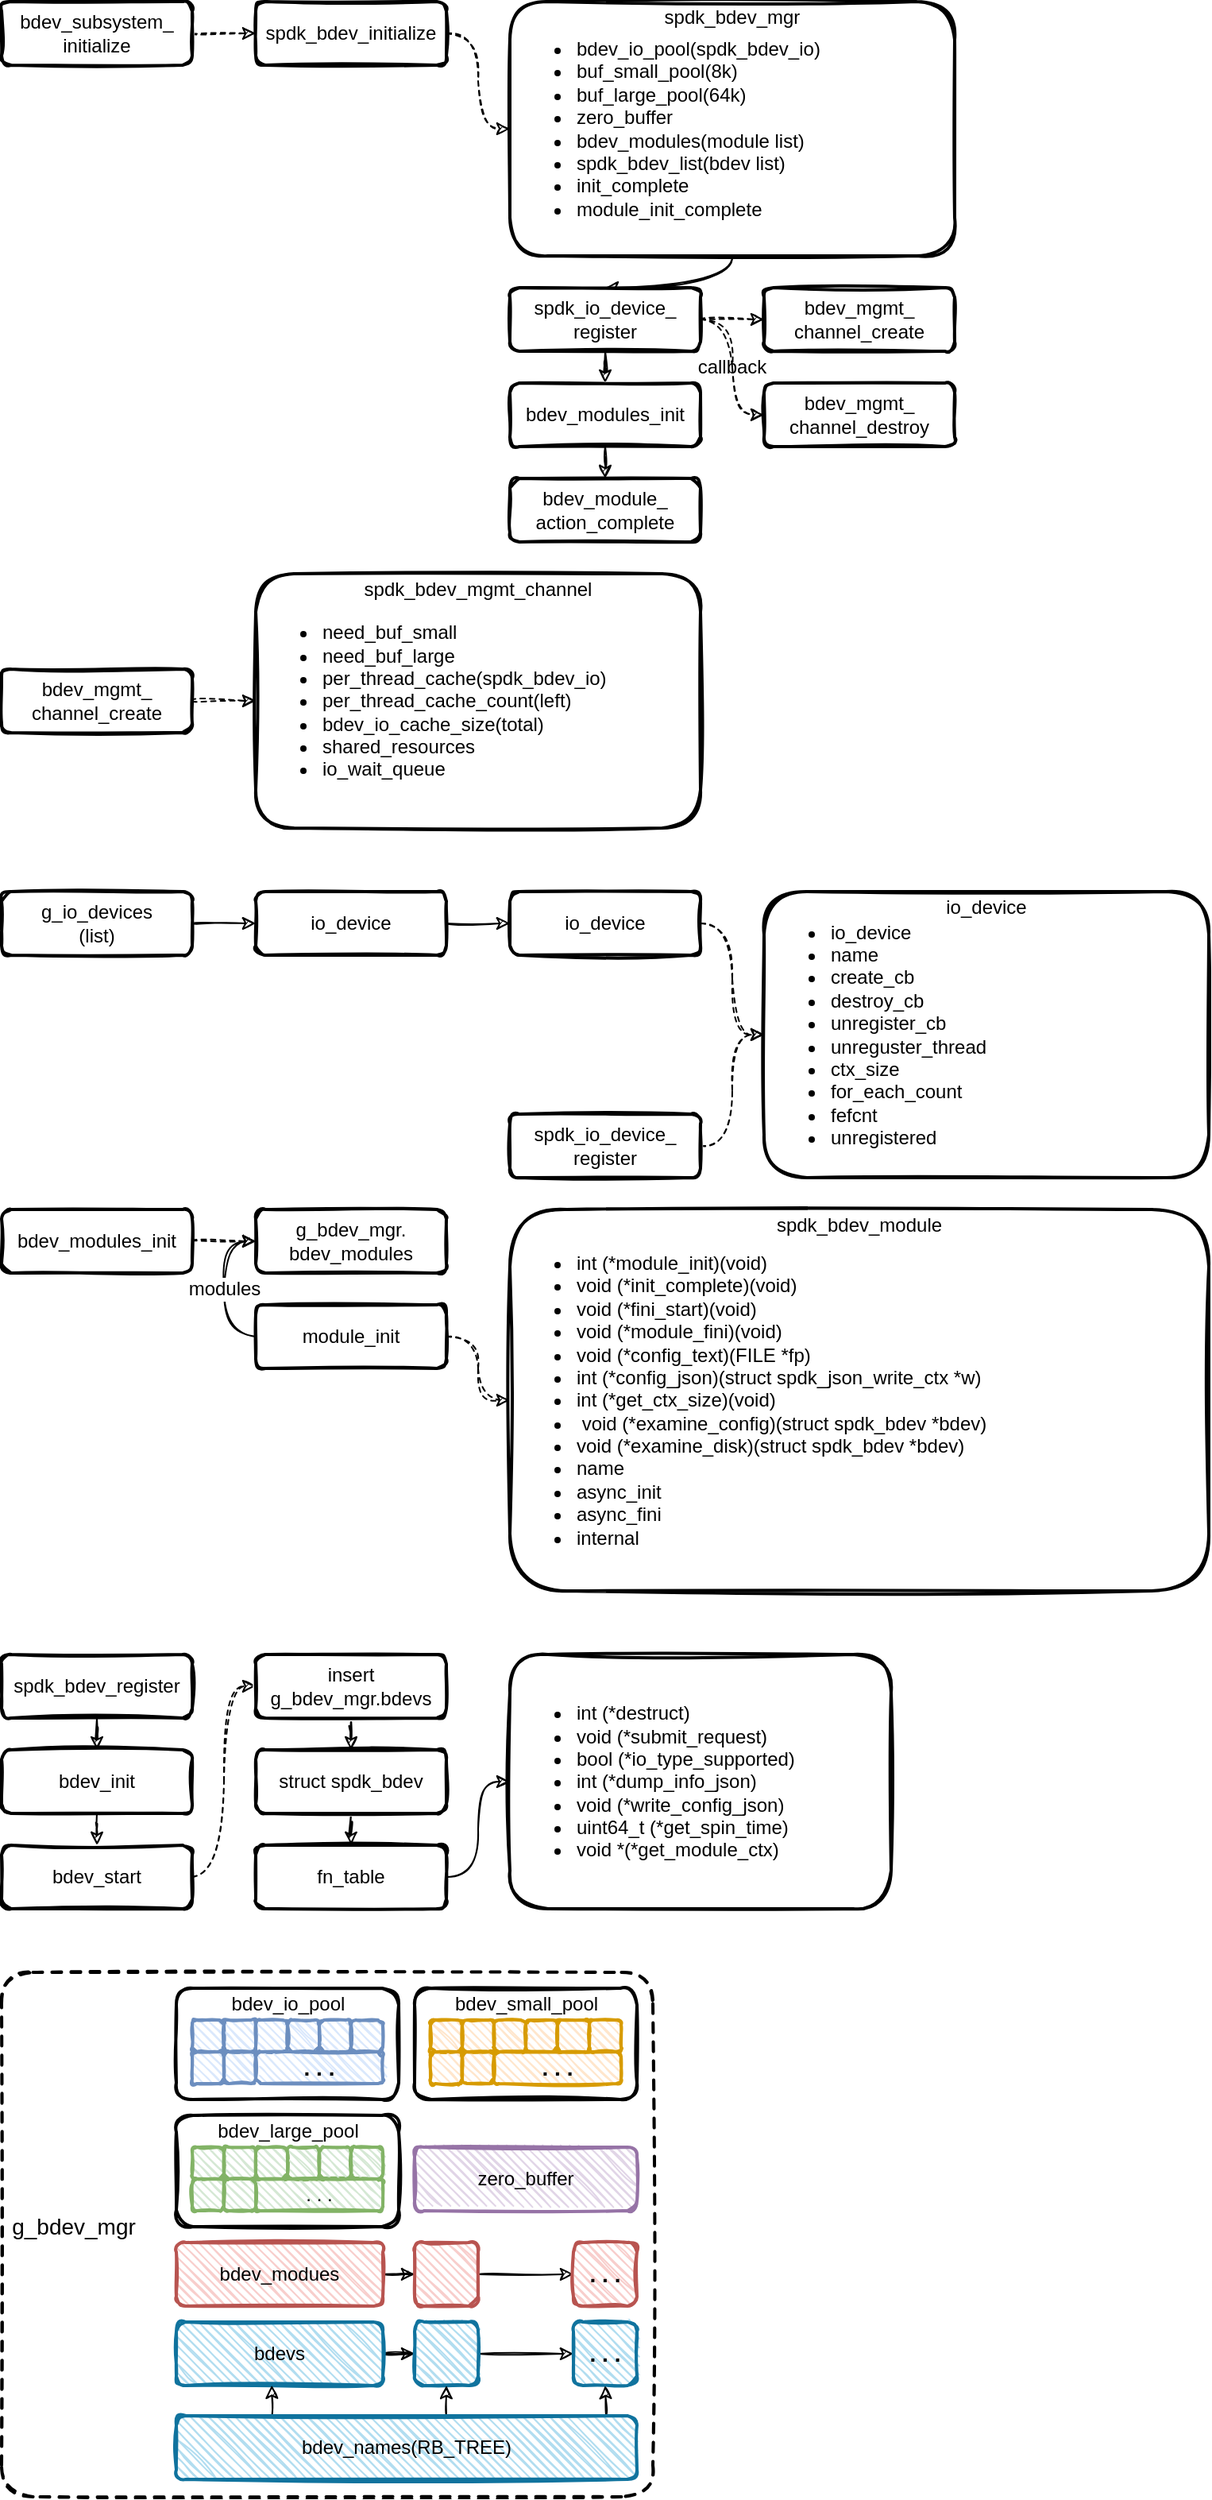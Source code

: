 <mxfile version="15.7.0" type="github" pages="5">
  <diagram id="ur-5XSXYUcwo2Nh-0jaH" name="spdk_bdev">
    <mxGraphModel dx="813" dy="510" grid="1" gridSize="10" guides="1" tooltips="1" connect="1" arrows="1" fold="1" page="1" pageScale="1" pageWidth="827" pageHeight="1169" math="0" shadow="0">
      <root>
        <mxCell id="0" />
        <mxCell id="1" parent="0" />
        <mxCell id="sxiHK7ivTUXhQ1szgdcg-53" value="" style="rounded=1;whiteSpace=wrap;html=1;strokeWidth=2;fillWeight=1;hachureGap=4;hachureAngle=45;sketch=1;shadow=0;fontSize=12;dashed=1;arcSize=6;" vertex="1" parent="1">
          <mxGeometry x="40" y="1280" width="410" height="330" as="geometry" />
        </mxCell>
        <mxCell id="sxiHK7ivTUXhQ1szgdcg-11" value="" style="rounded=1;whiteSpace=wrap;html=1;strokeWidth=2;fillWeight=1;hachureGap=4;hachureAngle=45;sketch=1;shadow=0;fontSize=12;" vertex="1" parent="1">
          <mxGeometry x="150" y="1290" width="140" height="70" as="geometry" />
        </mxCell>
        <mxCell id="ATCnuBN_zVXwMgS_Rfby-13" value="" style="rounded=1;whiteSpace=wrap;html=1;strokeWidth=2;fillWeight=4;hachureGap=8;hachureAngle=45;sketch=1;shadow=0;fontSize=12;fontColor=#000000;fillColor=#FFFFFF;" parent="1" vertex="1">
          <mxGeometry x="360" y="1080" width="240" height="160" as="geometry" />
        </mxCell>
        <mxCell id="dCdcESwHPUARrjXVCMpU-51" value="" style="rounded=1;whiteSpace=wrap;html=1;strokeWidth=2;fillWeight=4;hachureGap=8;hachureAngle=45;sketch=1;shadow=0;fontSize=12;fontColor=#000000;fillColor=#FFFFFF;" parent="1" vertex="1">
          <mxGeometry x="360" y="800" width="440" height="240" as="geometry" />
        </mxCell>
        <mxCell id="dCdcESwHPUARrjXVCMpU-50" value="&lt;ul&gt;&lt;li&gt;int (*module_init)(void)&lt;br&gt;&lt;/li&gt;&lt;li&gt;void (*init_complete)(void)&lt;br&gt;&lt;/li&gt;&lt;li&gt;void (*fini_start)(void)&lt;br&gt;&lt;/li&gt;&lt;li&gt;void (*module_fini)(void)&lt;br&gt;&lt;/li&gt;&lt;li&gt;void (*config_text)(FILE *fp)&lt;br&gt;&lt;/li&gt;&lt;li&gt;int (*config_json)(struct spdk_json_write_ctx *w)&lt;br&gt;&lt;/li&gt;&lt;li&gt;int (*get_ctx_size)(void)&lt;br&gt;&lt;/li&gt;&lt;li&gt;&amp;nbsp;void (*examine_config)(struct spdk_bdev *bdev)&lt;br&gt;&lt;/li&gt;&lt;li&gt;void (*examine_disk)(struct spdk_bdev *bdev)&lt;br&gt;&lt;/li&gt;&lt;li&gt;name&lt;br&gt;&lt;/li&gt;&lt;li&gt;async_init&lt;br&gt;&lt;/li&gt;&lt;li&gt;async_fini&lt;br&gt;&lt;/li&gt;&lt;li&gt;internal&lt;br&gt;&lt;/li&gt;&lt;/ul&gt;" style="text;strokeColor=none;fillColor=none;html=1;whiteSpace=wrap;verticalAlign=middle;overflow=hidden;shadow=0;sketch=1;fillWeight=1;hachureGap=4;fontSize=12;fontColor=#000000;" parent="1" vertex="1">
          <mxGeometry x="360" y="800" width="440" height="240" as="geometry" />
        </mxCell>
        <mxCell id="dCdcESwHPUARrjXVCMpU-36" value="" style="rounded=1;whiteSpace=wrap;html=1;strokeWidth=2;fillWeight=4;hachureGap=8;hachureAngle=45;sketch=1;shadow=0;fontSize=12;fontColor=#000000;fillColor=#FFFFFF;" parent="1" vertex="1">
          <mxGeometry x="520" y="600" width="280" height="180" as="geometry" />
        </mxCell>
        <mxCell id="dCdcESwHPUARrjXVCMpU-24" value="" style="rounded=1;whiteSpace=wrap;html=1;strokeWidth=2;fillWeight=4;hachureGap=8;hachureAngle=45;sketch=1;shadow=0;fontSize=12;fontColor=#000000;fillColor=#FFFFFF;" parent="1" vertex="1">
          <mxGeometry x="200" y="400" width="280" height="160" as="geometry" />
        </mxCell>
        <mxCell id="dCdcESwHPUARrjXVCMpU-8" value="" style="rounded=1;whiteSpace=wrap;html=1;strokeWidth=2;fillWeight=4;hachureGap=8;hachureAngle=45;sketch=1;shadow=0;fontSize=12;fontColor=#000000;fillColor=#FFFFFF;" parent="1" vertex="1">
          <mxGeometry x="360" y="40" width="280" height="160" as="geometry" />
        </mxCell>
        <mxCell id="dCdcESwHPUARrjXVCMpU-6" style="edgeStyle=orthogonalEdgeStyle;curved=1;rounded=0;sketch=1;orthogonalLoop=1;jettySize=auto;html=1;entryX=0;entryY=0.5;entryDx=0;entryDy=0;fontSize=12;fontColor=#000000;dashed=1;" parent="1" source="dCdcESwHPUARrjXVCMpU-4" target="dCdcESwHPUARrjXVCMpU-5" edge="1">
          <mxGeometry relative="1" as="geometry" />
        </mxCell>
        <mxCell id="dCdcESwHPUARrjXVCMpU-4" value="&lt;span&gt;bdev_subsystem_&lt;/span&gt;&lt;br&gt;&lt;span&gt;initialize&lt;/span&gt;" style="rounded=1;whiteSpace=wrap;html=1;strokeWidth=2;fillWeight=4;hachureGap=8;hachureAngle=45;sketch=1;shadow=0;fontSize=12;fontColor=#000000;fillColor=#FFFFFF;" parent="1" vertex="1">
          <mxGeometry x="40" y="40" width="120" height="40" as="geometry" />
        </mxCell>
        <mxCell id="dCdcESwHPUARrjXVCMpU-9" style="edgeStyle=orthogonalEdgeStyle;curved=1;rounded=0;sketch=1;orthogonalLoop=1;jettySize=auto;html=1;dashed=1;fontSize=12;fontColor=#000000;" parent="1" source="dCdcESwHPUARrjXVCMpU-5" target="dCdcESwHPUARrjXVCMpU-7" edge="1">
          <mxGeometry relative="1" as="geometry" />
        </mxCell>
        <mxCell id="dCdcESwHPUARrjXVCMpU-5" value="spdk_bdev_initialize" style="rounded=1;whiteSpace=wrap;html=1;strokeWidth=2;fillWeight=4;hachureGap=8;hachureAngle=45;sketch=1;shadow=0;fontSize=12;fontColor=#000000;fillColor=#FFFFFF;" parent="1" vertex="1">
          <mxGeometry x="200" y="40" width="120" height="40" as="geometry" />
        </mxCell>
        <mxCell id="dCdcESwHPUARrjXVCMpU-13" style="edgeStyle=orthogonalEdgeStyle;curved=1;rounded=0;sketch=1;orthogonalLoop=1;jettySize=auto;html=1;entryX=0.5;entryY=0;entryDx=0;entryDy=0;fontSize=12;fontColor=#000000;" parent="1" source="dCdcESwHPUARrjXVCMpU-7" target="dCdcESwHPUARrjXVCMpU-10" edge="1">
          <mxGeometry relative="1" as="geometry" />
        </mxCell>
        <mxCell id="dCdcESwHPUARrjXVCMpU-7" value="&lt;ul&gt;&lt;li&gt;bdev_io_pool(spdk_bdev_io)&lt;/li&gt;&lt;li&gt;buf_small_pool(8k)&lt;br&gt;&lt;/li&gt;&lt;li&gt;buf_large_pool(64k)&lt;br&gt;&lt;/li&gt;&lt;li&gt;zero_buffer&lt;br&gt;&lt;/li&gt;&lt;li&gt;bdev_modules(module list)&lt;br&gt;&lt;/li&gt;&lt;li&gt;spdk_bdev_list(bdev list)&lt;br&gt;&lt;/li&gt;&lt;li&gt;init_complete&lt;br&gt;&lt;/li&gt;&lt;li&gt;module_init_complete&lt;br&gt;&lt;/li&gt;&lt;/ul&gt;" style="text;strokeColor=none;fillColor=none;html=1;whiteSpace=wrap;verticalAlign=middle;overflow=hidden;shadow=0;sketch=1;fillWeight=1;hachureGap=4;fontSize=12;fontColor=#000000;" parent="1" vertex="1">
          <mxGeometry x="360" y="40" width="280" height="160" as="geometry" />
        </mxCell>
        <mxCell id="dCdcESwHPUARrjXVCMpU-14" style="edgeStyle=orthogonalEdgeStyle;curved=1;rounded=0;sketch=1;orthogonalLoop=1;jettySize=auto;html=1;entryX=0.5;entryY=0;entryDx=0;entryDy=0;fontSize=12;fontColor=#000000;" parent="1" source="dCdcESwHPUARrjXVCMpU-10" target="dCdcESwHPUARrjXVCMpU-11" edge="1">
          <mxGeometry relative="1" as="geometry" />
        </mxCell>
        <mxCell id="dCdcESwHPUARrjXVCMpU-18" style="edgeStyle=orthogonalEdgeStyle;curved=1;rounded=0;sketch=1;orthogonalLoop=1;jettySize=auto;html=1;fontSize=12;fontColor=#000000;dashed=1;" parent="1" source="dCdcESwHPUARrjXVCMpU-10" target="dCdcESwHPUARrjXVCMpU-16" edge="1">
          <mxGeometry relative="1" as="geometry" />
        </mxCell>
        <mxCell id="dCdcESwHPUARrjXVCMpU-19" style="edgeStyle=orthogonalEdgeStyle;curved=1;rounded=0;sketch=1;orthogonalLoop=1;jettySize=auto;html=1;entryX=0;entryY=0.5;entryDx=0;entryDy=0;dashed=1;fontSize=12;fontColor=#000000;" parent="1" source="dCdcESwHPUARrjXVCMpU-10" target="dCdcESwHPUARrjXVCMpU-17" edge="1">
          <mxGeometry relative="1" as="geometry" />
        </mxCell>
        <mxCell id="dCdcESwHPUARrjXVCMpU-10" value="spdk_io_device_&lt;br&gt;register" style="rounded=1;whiteSpace=wrap;html=1;strokeWidth=2;fillWeight=4;hachureGap=8;hachureAngle=45;sketch=1;shadow=0;fontSize=12;fontColor=#000000;fillColor=#FFFFFF;" parent="1" vertex="1">
          <mxGeometry x="360" y="220" width="120" height="40" as="geometry" />
        </mxCell>
        <mxCell id="dCdcESwHPUARrjXVCMpU-15" style="edgeStyle=orthogonalEdgeStyle;curved=1;rounded=0;sketch=1;orthogonalLoop=1;jettySize=auto;html=1;entryX=0.5;entryY=0;entryDx=0;entryDy=0;fontSize=12;fontColor=#000000;" parent="1" source="dCdcESwHPUARrjXVCMpU-11" target="dCdcESwHPUARrjXVCMpU-12" edge="1">
          <mxGeometry relative="1" as="geometry" />
        </mxCell>
        <mxCell id="dCdcESwHPUARrjXVCMpU-11" value="bdev_modules_init" style="rounded=1;whiteSpace=wrap;html=1;strokeWidth=2;fillWeight=4;hachureGap=8;hachureAngle=45;sketch=1;shadow=0;fontSize=12;fontColor=#000000;fillColor=#FFFFFF;" parent="1" vertex="1">
          <mxGeometry x="360" y="280" width="120" height="40" as="geometry" />
        </mxCell>
        <mxCell id="dCdcESwHPUARrjXVCMpU-12" value="bdev_module_&lt;br&gt;action_complete" style="rounded=1;whiteSpace=wrap;html=1;strokeWidth=2;fillWeight=4;hachureGap=8;hachureAngle=45;sketch=1;shadow=0;fontSize=12;fontColor=#000000;fillColor=#FFFFFF;" parent="1" vertex="1">
          <mxGeometry x="360" y="340" width="120" height="40" as="geometry" />
        </mxCell>
        <mxCell id="dCdcESwHPUARrjXVCMpU-16" value="bdev_mgmt_&lt;br&gt;channel_create" style="rounded=1;whiteSpace=wrap;html=1;strokeWidth=2;fillWeight=4;hachureGap=8;hachureAngle=45;sketch=1;shadow=0;fontSize=12;fontColor=#000000;fillColor=#FFFFFF;" parent="1" vertex="1">
          <mxGeometry x="520" y="220" width="120" height="40" as="geometry" />
        </mxCell>
        <mxCell id="dCdcESwHPUARrjXVCMpU-17" value="bdev_mgmt_&lt;br&gt;channel_destroy" style="rounded=1;whiteSpace=wrap;html=1;strokeWidth=2;fillWeight=4;hachureGap=8;hachureAngle=45;sketch=1;shadow=0;fontSize=12;fontColor=#000000;fillColor=#FFFFFF;" parent="1" vertex="1">
          <mxGeometry x="520" y="280" width="120" height="40" as="geometry" />
        </mxCell>
        <UserObject label="callback" placeholders="1" name="Variable" id="dCdcESwHPUARrjXVCMpU-21">
          <mxCell style="text;html=1;strokeColor=none;fillColor=none;align=center;verticalAlign=middle;whiteSpace=wrap;overflow=hidden;shadow=0;sketch=1;fillWeight=1;hachureGap=4;fontSize=12;fontColor=#000000;" parent="1" vertex="1">
            <mxGeometry x="470" y="260" width="60" height="20" as="geometry" />
          </mxCell>
        </UserObject>
        <mxCell id="dCdcESwHPUARrjXVCMpU-25" style="edgeStyle=orthogonalEdgeStyle;curved=1;rounded=0;sketch=1;orthogonalLoop=1;jettySize=auto;html=1;dashed=1;fontSize=12;fontColor=#000000;" parent="1" source="dCdcESwHPUARrjXVCMpU-22" target="dCdcESwHPUARrjXVCMpU-23" edge="1">
          <mxGeometry relative="1" as="geometry" />
        </mxCell>
        <mxCell id="dCdcESwHPUARrjXVCMpU-22" value="bdev_mgmt_&lt;br&gt;channel_create" style="rounded=1;whiteSpace=wrap;html=1;strokeWidth=2;fillWeight=4;hachureGap=8;hachureAngle=45;sketch=1;shadow=0;fontSize=12;fontColor=#000000;fillColor=#FFFFFF;" parent="1" vertex="1">
          <mxGeometry x="40" y="460" width="120" height="40" as="geometry" />
        </mxCell>
        <mxCell id="dCdcESwHPUARrjXVCMpU-23" value="&lt;ul&gt;&lt;li&gt;need_buf_small&lt;br&gt;&lt;/li&gt;&lt;li&gt;need_buf_large&lt;br&gt;&lt;/li&gt;&lt;li&gt;per_thread_cache(spdk_bdev_io)&lt;br&gt;&lt;/li&gt;&lt;li&gt;per_thread_cache_count(left)&lt;br&gt;&lt;/li&gt;&lt;li&gt;bdev_io_cache_size(total)&lt;br&gt;&lt;/li&gt;&lt;li&gt;shared_resources&lt;br&gt;&lt;/li&gt;&lt;li&gt;io_wait_queue&lt;br&gt;&lt;/li&gt;&lt;/ul&gt;" style="text;strokeColor=none;fillColor=none;html=1;whiteSpace=wrap;verticalAlign=middle;overflow=hidden;shadow=0;sketch=1;fillWeight=1;hachureGap=4;fontSize=12;fontColor=#000000;" parent="1" vertex="1">
          <mxGeometry x="200" y="400" width="280" height="160" as="geometry" />
        </mxCell>
        <UserObject label="spdk_bdev_mgr" placeholders="1" name="Variable" id="dCdcESwHPUARrjXVCMpU-28">
          <mxCell style="text;html=1;strokeColor=none;fillColor=none;align=center;verticalAlign=middle;whiteSpace=wrap;overflow=hidden;shadow=0;sketch=1;fillWeight=1;hachureGap=4;fontSize=12;fontColor=#000000;" parent="1" vertex="1">
            <mxGeometry x="450" y="40" width="100" height="20" as="geometry" />
          </mxCell>
        </UserObject>
        <UserObject label="spdk_bdev_mgmt_channel" placeholders="1" name="Variable" id="dCdcESwHPUARrjXVCMpU-29">
          <mxCell style="text;html=1;strokeColor=none;fillColor=none;align=center;verticalAlign=middle;whiteSpace=wrap;overflow=hidden;shadow=0;sketch=1;fillWeight=1;hachureGap=4;fontSize=12;fontColor=#000000;" parent="1" vertex="1">
            <mxGeometry x="260" y="400" width="160" height="20" as="geometry" />
          </mxCell>
        </UserObject>
        <mxCell id="dCdcESwHPUARrjXVCMpU-32" style="edgeStyle=orthogonalEdgeStyle;curved=1;rounded=0;sketch=1;orthogonalLoop=1;jettySize=auto;html=1;fontSize=12;fontColor=#000000;" parent="1" source="dCdcESwHPUARrjXVCMpU-30" target="dCdcESwHPUARrjXVCMpU-31" edge="1">
          <mxGeometry relative="1" as="geometry" />
        </mxCell>
        <mxCell id="dCdcESwHPUARrjXVCMpU-30" value="g_io_devices&lt;br&gt;(list)" style="rounded=1;whiteSpace=wrap;html=1;strokeWidth=2;fillWeight=4;hachureGap=8;hachureAngle=45;sketch=1;shadow=0;fontSize=12;fontColor=#000000;fillColor=#FFFFFF;" parent="1" vertex="1">
          <mxGeometry x="40" y="600" width="120" height="40" as="geometry" />
        </mxCell>
        <mxCell id="dCdcESwHPUARrjXVCMpU-34" style="edgeStyle=orthogonalEdgeStyle;curved=1;rounded=0;sketch=1;orthogonalLoop=1;jettySize=auto;html=1;entryX=0;entryY=0.5;entryDx=0;entryDy=0;fontSize=12;fontColor=#000000;" parent="1" source="dCdcESwHPUARrjXVCMpU-31" target="dCdcESwHPUARrjXVCMpU-33" edge="1">
          <mxGeometry relative="1" as="geometry" />
        </mxCell>
        <mxCell id="dCdcESwHPUARrjXVCMpU-31" value="io_device" style="rounded=1;whiteSpace=wrap;html=1;strokeWidth=2;fillWeight=4;hachureGap=8;hachureAngle=45;sketch=1;shadow=0;fontSize=12;fontColor=#000000;fillColor=#FFFFFF;" parent="1" vertex="1">
          <mxGeometry x="200" y="600" width="120" height="40" as="geometry" />
        </mxCell>
        <mxCell id="dCdcESwHPUARrjXVCMpU-38" style="edgeStyle=orthogonalEdgeStyle;curved=1;rounded=0;sketch=1;orthogonalLoop=1;jettySize=auto;html=1;dashed=1;fontSize=12;fontColor=#000000;" parent="1" source="dCdcESwHPUARrjXVCMpU-33" target="dCdcESwHPUARrjXVCMpU-35" edge="1">
          <mxGeometry relative="1" as="geometry" />
        </mxCell>
        <mxCell id="dCdcESwHPUARrjXVCMpU-33" value="io_device" style="rounded=1;whiteSpace=wrap;html=1;strokeWidth=2;fillWeight=4;hachureGap=8;hachureAngle=45;sketch=1;shadow=0;fontSize=12;fontColor=#000000;fillColor=#FFFFFF;" parent="1" vertex="1">
          <mxGeometry x="360" y="600" width="120" height="40" as="geometry" />
        </mxCell>
        <mxCell id="dCdcESwHPUARrjXVCMpU-35" value="&lt;ul&gt;&lt;li&gt;io_device&lt;br&gt;&lt;/li&gt;&lt;li&gt;name&lt;/li&gt;&lt;li&gt;create_cb&lt;/li&gt;&lt;li&gt;destroy_cb&lt;/li&gt;&lt;li&gt;unregister_cb&lt;/li&gt;&lt;li&gt;unreguster_thread&lt;/li&gt;&lt;li&gt;ctx_size&lt;/li&gt;&lt;li&gt;for_each_count&lt;/li&gt;&lt;li&gt;fefcnt&lt;/li&gt;&lt;li&gt;unregistered&lt;/li&gt;&lt;/ul&gt;" style="text;strokeColor=none;fillColor=none;html=1;whiteSpace=wrap;verticalAlign=middle;overflow=hidden;shadow=0;sketch=1;fillWeight=1;hachureGap=4;fontSize=12;fontColor=#000000;" parent="1" vertex="1">
          <mxGeometry x="520" y="600" width="280" height="180" as="geometry" />
        </mxCell>
        <UserObject label="io_device" placeholders="1" name="Variable" id="dCdcESwHPUARrjXVCMpU-37">
          <mxCell style="text;html=1;strokeColor=none;fillColor=none;align=center;verticalAlign=middle;whiteSpace=wrap;overflow=hidden;shadow=0;sketch=1;fillWeight=1;hachureGap=4;fontSize=12;fontColor=#000000;" parent="1" vertex="1">
            <mxGeometry x="620" y="600" width="80" height="20" as="geometry" />
          </mxCell>
        </UserObject>
        <mxCell id="dCdcESwHPUARrjXVCMpU-40" style="edgeStyle=orthogonalEdgeStyle;curved=1;rounded=0;sketch=1;orthogonalLoop=1;jettySize=auto;html=1;fontSize=12;fontColor=#000000;dashed=1;" parent="1" source="dCdcESwHPUARrjXVCMpU-39" target="dCdcESwHPUARrjXVCMpU-35" edge="1">
          <mxGeometry relative="1" as="geometry" />
        </mxCell>
        <mxCell id="dCdcESwHPUARrjXVCMpU-39" value="spdk_io_device_&lt;br&gt;register" style="rounded=1;whiteSpace=wrap;html=1;strokeWidth=2;fillWeight=4;hachureGap=8;hachureAngle=45;sketch=1;shadow=0;fontSize=12;fontColor=#000000;fillColor=#FFFFFF;" parent="1" vertex="1">
          <mxGeometry x="360" y="740" width="120" height="40" as="geometry" />
        </mxCell>
        <mxCell id="dCdcESwHPUARrjXVCMpU-43" style="edgeStyle=orthogonalEdgeStyle;curved=1;rounded=0;sketch=1;orthogonalLoop=1;jettySize=auto;html=1;entryX=0;entryY=0.5;entryDx=0;entryDy=0;dashed=1;fontSize=12;fontColor=#000000;" parent="1" source="dCdcESwHPUARrjXVCMpU-41" target="dCdcESwHPUARrjXVCMpU-42" edge="1">
          <mxGeometry relative="1" as="geometry" />
        </mxCell>
        <mxCell id="dCdcESwHPUARrjXVCMpU-41" value="bdev_modules_init" style="rounded=1;whiteSpace=wrap;html=1;strokeWidth=2;fillWeight=4;hachureGap=8;hachureAngle=45;sketch=1;shadow=0;fontSize=12;fontColor=#000000;fillColor=#FFFFFF;" parent="1" vertex="1">
          <mxGeometry x="40" y="800" width="120" height="40" as="geometry" />
        </mxCell>
        <mxCell id="dCdcESwHPUARrjXVCMpU-42" value="g_bdev_mgr.&lt;br&gt;bdev_modules" style="rounded=1;whiteSpace=wrap;html=1;strokeWidth=2;fillWeight=4;hachureGap=8;hachureAngle=45;sketch=1;shadow=0;fontSize=12;fontColor=#000000;fillColor=#FFFFFF;" parent="1" vertex="1">
          <mxGeometry x="200" y="800" width="120" height="40" as="geometry" />
        </mxCell>
        <mxCell id="dCdcESwHPUARrjXVCMpU-45" style="edgeStyle=orthogonalEdgeStyle;curved=1;rounded=0;sketch=1;orthogonalLoop=1;jettySize=auto;html=1;entryX=0;entryY=0.5;entryDx=0;entryDy=0;fontSize=12;fontColor=#000000;exitX=0;exitY=0.5;exitDx=0;exitDy=0;" parent="1" source="dCdcESwHPUARrjXVCMpU-44" target="dCdcESwHPUARrjXVCMpU-42" edge="1">
          <mxGeometry relative="1" as="geometry" />
        </mxCell>
        <mxCell id="dCdcESwHPUARrjXVCMpU-47" value="modules" style="edgeLabel;html=1;align=center;verticalAlign=middle;resizable=0;points=[];fontSize=12;fontColor=#000000;" parent="dCdcESwHPUARrjXVCMpU-45" vertex="1" connectable="0">
          <mxGeometry x="-0.218" y="-1" relative="1" as="geometry">
            <mxPoint x="-1" y="-11" as="offset" />
          </mxGeometry>
        </mxCell>
        <mxCell id="dCdcESwHPUARrjXVCMpU-53" style="edgeStyle=orthogonalEdgeStyle;curved=1;rounded=0;sketch=1;orthogonalLoop=1;jettySize=auto;html=1;fontSize=12;fontColor=#000000;dashed=1;" parent="1" source="dCdcESwHPUARrjXVCMpU-44" target="dCdcESwHPUARrjXVCMpU-50" edge="1">
          <mxGeometry relative="1" as="geometry" />
        </mxCell>
        <mxCell id="dCdcESwHPUARrjXVCMpU-44" value="module_init" style="rounded=1;whiteSpace=wrap;html=1;strokeWidth=2;fillWeight=4;hachureGap=8;hachureAngle=45;sketch=1;shadow=0;fontSize=12;fontColor=#000000;fillColor=#FFFFFF;" parent="1" vertex="1">
          <mxGeometry x="200" y="860" width="120" height="40" as="geometry" />
        </mxCell>
        <UserObject label="spdk_bdev_module" placeholders="1" name="Variable" id="dCdcESwHPUARrjXVCMpU-49">
          <mxCell style="text;html=1;strokeColor=none;fillColor=none;align=center;verticalAlign=middle;whiteSpace=wrap;overflow=hidden;shadow=0;sketch=1;fillWeight=1;hachureGap=4;fontSize=12;fontColor=#000000;" parent="1" vertex="1">
            <mxGeometry x="520" y="800" width="120" height="20" as="geometry" />
          </mxCell>
        </UserObject>
        <mxCell id="ATCnuBN_zVXwMgS_Rfby-3" style="edgeStyle=orthogonalEdgeStyle;curved=1;rounded=0;sketch=1;orthogonalLoop=1;jettySize=auto;html=1;dashed=1;startArrow=none;startFill=0;entryX=0;entryY=0.5;entryDx=0;entryDy=0;" parent="1" source="ATCnuBN_zVXwMgS_Rfby-1" target="ATCnuBN_zVXwMgS_Rfby-2" edge="1">
          <mxGeometry relative="1" as="geometry" />
        </mxCell>
        <mxCell id="ATCnuBN_zVXwMgS_Rfby-1" value="bdev_start" style="rounded=1;whiteSpace=wrap;html=1;strokeWidth=2;fillWeight=4;hachureGap=8;hachureAngle=45;sketch=1;shadow=0;fontSize=12;fontColor=#000000;fillColor=#FFFFFF;" parent="1" vertex="1">
          <mxGeometry x="40" y="1200" width="120" height="40" as="geometry" />
        </mxCell>
        <mxCell id="ATCnuBN_zVXwMgS_Rfby-10" style="edgeStyle=orthogonalEdgeStyle;curved=1;rounded=0;sketch=1;orthogonalLoop=1;jettySize=auto;html=1;startArrow=none;startFill=0;" parent="1" source="ATCnuBN_zVXwMgS_Rfby-2" target="ATCnuBN_zVXwMgS_Rfby-9" edge="1">
          <mxGeometry relative="1" as="geometry" />
        </mxCell>
        <mxCell id="ATCnuBN_zVXwMgS_Rfby-2" value="insert&lt;br&gt;g_bdev_mgr.bdevs" style="rounded=1;whiteSpace=wrap;html=1;strokeWidth=2;fillWeight=4;hachureGap=8;hachureAngle=45;sketch=1;shadow=0;fontSize=12;fontColor=#000000;fillColor=#FFFFFF;" parent="1" vertex="1">
          <mxGeometry x="200" y="1080" width="120" height="40" as="geometry" />
        </mxCell>
        <mxCell id="ATCnuBN_zVXwMgS_Rfby-7" style="edgeStyle=orthogonalEdgeStyle;curved=1;rounded=0;sketch=1;orthogonalLoop=1;jettySize=auto;html=1;entryX=0.5;entryY=0;entryDx=0;entryDy=0;startArrow=none;startFill=0;" parent="1" source="ATCnuBN_zVXwMgS_Rfby-4" target="ATCnuBN_zVXwMgS_Rfby-1" edge="1">
          <mxGeometry relative="1" as="geometry" />
        </mxCell>
        <mxCell id="ATCnuBN_zVXwMgS_Rfby-4" value="bdev_init" style="rounded=1;whiteSpace=wrap;html=1;strokeWidth=2;fillWeight=4;hachureGap=8;hachureAngle=45;sketch=1;shadow=0;fontSize=12;fontColor=#000000;fillColor=#FFFFFF;" parent="1" vertex="1">
          <mxGeometry x="40" y="1140" width="120" height="40" as="geometry" />
        </mxCell>
        <mxCell id="ATCnuBN_zVXwMgS_Rfby-6" style="edgeStyle=orthogonalEdgeStyle;curved=1;rounded=0;sketch=1;orthogonalLoop=1;jettySize=auto;html=1;entryX=0.5;entryY=0;entryDx=0;entryDy=0;startArrow=none;startFill=0;" parent="1" source="ATCnuBN_zVXwMgS_Rfby-5" target="ATCnuBN_zVXwMgS_Rfby-4" edge="1">
          <mxGeometry relative="1" as="geometry" />
        </mxCell>
        <mxCell id="ATCnuBN_zVXwMgS_Rfby-5" value="spdk_bdev_register" style="rounded=1;whiteSpace=wrap;html=1;strokeWidth=2;fillWeight=4;hachureGap=8;hachureAngle=45;sketch=1;shadow=0;fontSize=12;fontColor=#000000;fillColor=#FFFFFF;" parent="1" vertex="1">
          <mxGeometry x="40" y="1080" width="120" height="40" as="geometry" />
        </mxCell>
        <mxCell id="ATCnuBN_zVXwMgS_Rfby-8" value="&lt;ul&gt;&lt;li&gt;int (*destruct)&lt;br&gt;&lt;/li&gt;&lt;li&gt;void (*submit_request)&lt;br&gt;&lt;/li&gt;&lt;li&gt;bool (*io_type_supported)&lt;br&gt;&lt;/li&gt;&lt;li&gt;int (*dump_info_json)&lt;br&gt;&lt;/li&gt;&lt;li&gt;void (*write_config_json)&lt;br&gt;&lt;/li&gt;&lt;li&gt;uint64_t (*get_spin_time)&lt;br&gt;&lt;/li&gt;&lt;li&gt;void *(*get_module_ctx)&lt;br&gt;&lt;/li&gt;&lt;/ul&gt;" style="text;strokeColor=none;fillColor=none;html=1;whiteSpace=wrap;verticalAlign=middle;overflow=hidden;shadow=0;sketch=1;fillWeight=1;hachureGap=4;fontSize=12;fontColor=#000000;" parent="1" vertex="1">
          <mxGeometry x="360" y="1080" width="240" height="160" as="geometry" />
        </mxCell>
        <mxCell id="ATCnuBN_zVXwMgS_Rfby-12" style="edgeStyle=orthogonalEdgeStyle;curved=1;rounded=0;sketch=1;orthogonalLoop=1;jettySize=auto;html=1;entryX=0.5;entryY=0;entryDx=0;entryDy=0;startArrow=none;startFill=0;" parent="1" source="ATCnuBN_zVXwMgS_Rfby-9" target="ATCnuBN_zVXwMgS_Rfby-11" edge="1">
          <mxGeometry relative="1" as="geometry" />
        </mxCell>
        <mxCell id="ATCnuBN_zVXwMgS_Rfby-9" value="struct spdk_bdev" style="rounded=1;whiteSpace=wrap;html=1;strokeWidth=2;fillWeight=4;hachureGap=8;hachureAngle=45;sketch=1;shadow=0;fontSize=12;fontColor=#000000;fillColor=#FFFFFF;" parent="1" vertex="1">
          <mxGeometry x="200" y="1140" width="120" height="40" as="geometry" />
        </mxCell>
        <mxCell id="ATCnuBN_zVXwMgS_Rfby-14" style="edgeStyle=orthogonalEdgeStyle;curved=1;rounded=0;sketch=1;orthogonalLoop=1;jettySize=auto;html=1;startArrow=none;startFill=0;" parent="1" source="ATCnuBN_zVXwMgS_Rfby-11" target="ATCnuBN_zVXwMgS_Rfby-8" edge="1">
          <mxGeometry relative="1" as="geometry" />
        </mxCell>
        <mxCell id="ATCnuBN_zVXwMgS_Rfby-11" value="fn_table" style="rounded=1;whiteSpace=wrap;html=1;strokeWidth=2;fillWeight=4;hachureGap=8;hachureAngle=45;sketch=1;shadow=0;fontSize=12;fontColor=#000000;fillColor=#FFFFFF;" parent="1" vertex="1">
          <mxGeometry x="200" y="1200" width="120" height="40" as="geometry" />
        </mxCell>
        <mxCell id="sxiHK7ivTUXhQ1szgdcg-1" value="" style="rounded=1;whiteSpace=wrap;html=1;strokeWidth=2;fillWeight=1;hachureGap=4;hachureAngle=45;sketch=1;shadow=0;fontSize=12;fillColor=#dae8fc;strokeColor=#6c8ebf;" vertex="1" parent="1">
          <mxGeometry x="160" y="1310" width="20" height="20" as="geometry" />
        </mxCell>
        <mxCell id="sxiHK7ivTUXhQ1szgdcg-4" value="zero_buffer" style="rounded=1;whiteSpace=wrap;html=1;strokeWidth=2;fillWeight=1;hachureGap=4;hachureAngle=45;sketch=1;shadow=0;fontSize=12;fillColor=#e1d5e7;strokeColor=#9673a6;" vertex="1" parent="1">
          <mxGeometry x="300" y="1390" width="140" height="40" as="geometry" />
        </mxCell>
        <mxCell id="sxiHK7ivTUXhQ1szgdcg-5" value="" style="rounded=1;whiteSpace=wrap;html=1;strokeWidth=2;fillWeight=1;hachureGap=4;hachureAngle=45;sketch=1;shadow=0;fontSize=12;fillColor=#dae8fc;strokeColor=#6c8ebf;" vertex="1" parent="1">
          <mxGeometry x="180" y="1310" width="20" height="20" as="geometry" />
        </mxCell>
        <mxCell id="sxiHK7ivTUXhQ1szgdcg-6" value="" style="rounded=1;whiteSpace=wrap;html=1;strokeWidth=2;fillWeight=1;hachureGap=4;hachureAngle=45;sketch=1;shadow=0;fontSize=12;fillColor=#dae8fc;strokeColor=#6c8ebf;" vertex="1" parent="1">
          <mxGeometry x="200" y="1310" width="20" height="20" as="geometry" />
        </mxCell>
        <mxCell id="sxiHK7ivTUXhQ1szgdcg-7" value="" style="rounded=1;whiteSpace=wrap;html=1;strokeWidth=2;fillWeight=1;hachureGap=4;hachureAngle=45;sketch=1;shadow=0;fontSize=12;fillColor=#dae8fc;strokeColor=#6c8ebf;" vertex="1" parent="1">
          <mxGeometry x="220" y="1310" width="20" height="20" as="geometry" />
        </mxCell>
        <mxCell id="sxiHK7ivTUXhQ1szgdcg-8" value="" style="rounded=1;whiteSpace=wrap;html=1;strokeWidth=2;fillWeight=1;hachureGap=4;hachureAngle=45;sketch=1;shadow=0;fontSize=12;fillColor=#dae8fc;strokeColor=#6c8ebf;" vertex="1" parent="1">
          <mxGeometry x="160" y="1330" width="20" height="20" as="geometry" />
        </mxCell>
        <mxCell id="sxiHK7ivTUXhQ1szgdcg-9" value="" style="rounded=1;whiteSpace=wrap;html=1;strokeWidth=2;fillWeight=1;hachureGap=4;hachureAngle=45;sketch=1;shadow=0;fontSize=12;fillColor=#dae8fc;strokeColor=#6c8ebf;" vertex="1" parent="1">
          <mxGeometry x="180" y="1330" width="20" height="20" as="geometry" />
        </mxCell>
        <mxCell id="sxiHK7ivTUXhQ1szgdcg-10" value=". . ." style="rounded=1;whiteSpace=wrap;html=1;strokeWidth=2;fillWeight=1;hachureGap=4;hachureAngle=45;sketch=1;shadow=0;fontSize=14;fillColor=#dae8fc;strokeColor=#6c8ebf;fontStyle=1" vertex="1" parent="1">
          <mxGeometry x="200" y="1330" width="80" height="20" as="geometry" />
        </mxCell>
        <mxCell id="sxiHK7ivTUXhQ1szgdcg-12" value="bdev_io_pool" style="text;html=1;align=center;verticalAlign=middle;resizable=0;points=[];autosize=1;strokeColor=none;fillColor=none;" vertex="1" parent="1">
          <mxGeometry x="175" y="1290" width="90" height="20" as="geometry" />
        </mxCell>
        <mxCell id="sxiHK7ivTUXhQ1szgdcg-13" value="" style="rounded=1;whiteSpace=wrap;html=1;strokeWidth=2;fillWeight=1;hachureGap=4;hachureAngle=45;sketch=1;shadow=0;fontSize=12;fillColor=#dae8fc;strokeColor=#6c8ebf;" vertex="1" parent="1">
          <mxGeometry x="240" y="1310" width="20" height="20" as="geometry" />
        </mxCell>
        <mxCell id="sxiHK7ivTUXhQ1szgdcg-14" value="" style="rounded=1;whiteSpace=wrap;html=1;strokeWidth=2;fillWeight=1;hachureGap=4;hachureAngle=45;sketch=1;shadow=0;fontSize=12;fillColor=#dae8fc;strokeColor=#6c8ebf;" vertex="1" parent="1">
          <mxGeometry x="260" y="1310" width="20" height="20" as="geometry" />
        </mxCell>
        <mxCell id="sxiHK7ivTUXhQ1szgdcg-16" value="" style="rounded=1;whiteSpace=wrap;html=1;strokeWidth=2;fillWeight=1;hachureGap=4;hachureAngle=45;sketch=1;shadow=0;fontSize=12;" vertex="1" parent="1">
          <mxGeometry x="300" y="1290" width="140" height="70" as="geometry" />
        </mxCell>
        <mxCell id="sxiHK7ivTUXhQ1szgdcg-17" value="" style="rounded=1;whiteSpace=wrap;html=1;strokeWidth=2;fillWeight=1;hachureGap=4;hachureAngle=45;sketch=1;shadow=0;fontSize=12;fillColor=#ffe6cc;strokeColor=#d79b00;" vertex="1" parent="1">
          <mxGeometry x="310" y="1310" width="20" height="20" as="geometry" />
        </mxCell>
        <mxCell id="sxiHK7ivTUXhQ1szgdcg-18" value="" style="rounded=1;whiteSpace=wrap;html=1;strokeWidth=2;fillWeight=1;hachureGap=4;hachureAngle=45;sketch=1;shadow=0;fontSize=12;fillColor=#ffe6cc;strokeColor=#d79b00;" vertex="1" parent="1">
          <mxGeometry x="330" y="1310" width="20" height="20" as="geometry" />
        </mxCell>
        <mxCell id="sxiHK7ivTUXhQ1szgdcg-19" value="" style="rounded=1;whiteSpace=wrap;html=1;strokeWidth=2;fillWeight=1;hachureGap=4;hachureAngle=45;sketch=1;shadow=0;fontSize=12;fillColor=#ffe6cc;strokeColor=#d79b00;" vertex="1" parent="1">
          <mxGeometry x="350" y="1310" width="20" height="20" as="geometry" />
        </mxCell>
        <mxCell id="sxiHK7ivTUXhQ1szgdcg-20" value="" style="rounded=1;whiteSpace=wrap;html=1;strokeWidth=2;fillWeight=1;hachureGap=4;hachureAngle=45;sketch=1;shadow=0;fontSize=12;fillColor=#ffe6cc;strokeColor=#d79b00;" vertex="1" parent="1">
          <mxGeometry x="370" y="1310" width="20" height="20" as="geometry" />
        </mxCell>
        <mxCell id="sxiHK7ivTUXhQ1szgdcg-21" value="" style="rounded=1;whiteSpace=wrap;html=1;strokeWidth=2;fillWeight=1;hachureGap=4;hachureAngle=45;sketch=1;shadow=0;fontSize=12;fillColor=#ffe6cc;strokeColor=#d79b00;" vertex="1" parent="1">
          <mxGeometry x="310" y="1330" width="20" height="20" as="geometry" />
        </mxCell>
        <mxCell id="sxiHK7ivTUXhQ1szgdcg-22" value="" style="rounded=1;whiteSpace=wrap;html=1;strokeWidth=2;fillWeight=1;hachureGap=4;hachureAngle=45;sketch=1;shadow=0;fontSize=12;fillColor=#ffe6cc;strokeColor=#d79b00;" vertex="1" parent="1">
          <mxGeometry x="330" y="1330" width="20" height="20" as="geometry" />
        </mxCell>
        <mxCell id="sxiHK7ivTUXhQ1szgdcg-23" value=". . ." style="rounded=1;whiteSpace=wrap;html=1;strokeWidth=2;fillWeight=1;hachureGap=4;hachureAngle=45;sketch=1;shadow=0;fontSize=14;fillColor=#ffe6cc;strokeColor=#d79b00;fontStyle=1" vertex="1" parent="1">
          <mxGeometry x="350" y="1330" width="80" height="20" as="geometry" />
        </mxCell>
        <mxCell id="sxiHK7ivTUXhQ1szgdcg-24" value="bdev_small_pool" style="text;html=1;align=center;verticalAlign=middle;resizable=0;points=[];autosize=1;strokeColor=none;fillColor=none;" vertex="1" parent="1">
          <mxGeometry x="315" y="1290" width="110" height="20" as="geometry" />
        </mxCell>
        <mxCell id="sxiHK7ivTUXhQ1szgdcg-25" value="" style="rounded=1;whiteSpace=wrap;html=1;strokeWidth=2;fillWeight=1;hachureGap=4;hachureAngle=45;sketch=1;shadow=0;fontSize=12;fillColor=#ffe6cc;strokeColor=#d79b00;" vertex="1" parent="1">
          <mxGeometry x="390" y="1310" width="20" height="20" as="geometry" />
        </mxCell>
        <mxCell id="sxiHK7ivTUXhQ1szgdcg-26" value="" style="rounded=1;whiteSpace=wrap;html=1;strokeWidth=2;fillWeight=1;hachureGap=4;hachureAngle=45;sketch=1;shadow=0;fontSize=12;fillColor=#ffe6cc;strokeColor=#d79b00;" vertex="1" parent="1">
          <mxGeometry x="410" y="1310" width="20" height="20" as="geometry" />
        </mxCell>
        <mxCell id="sxiHK7ivTUXhQ1szgdcg-27" value="" style="rounded=1;whiteSpace=wrap;html=1;strokeWidth=2;fillWeight=1;hachureGap=4;hachureAngle=45;sketch=1;shadow=0;fontSize=12;" vertex="1" parent="1">
          <mxGeometry x="150" y="1370" width="140" height="70" as="geometry" />
        </mxCell>
        <mxCell id="sxiHK7ivTUXhQ1szgdcg-28" value="" style="rounded=1;whiteSpace=wrap;html=1;strokeWidth=2;fillWeight=1;hachureGap=4;hachureAngle=45;sketch=1;shadow=0;fontSize=12;fillColor=#d5e8d4;strokeColor=#82b366;" vertex="1" parent="1">
          <mxGeometry x="160" y="1390" width="20" height="20" as="geometry" />
        </mxCell>
        <mxCell id="sxiHK7ivTUXhQ1szgdcg-29" value="" style="rounded=1;whiteSpace=wrap;html=1;strokeWidth=2;fillWeight=1;hachureGap=4;hachureAngle=45;sketch=1;shadow=0;fontSize=12;fillColor=#d5e8d4;strokeColor=#82b366;" vertex="1" parent="1">
          <mxGeometry x="180" y="1390" width="20" height="20" as="geometry" />
        </mxCell>
        <mxCell id="sxiHK7ivTUXhQ1szgdcg-30" value="" style="rounded=1;whiteSpace=wrap;html=1;strokeWidth=2;fillWeight=1;hachureGap=4;hachureAngle=45;sketch=1;shadow=0;fontSize=12;fillColor=#d5e8d4;strokeColor=#82b366;" vertex="1" parent="1">
          <mxGeometry x="200" y="1390" width="20" height="20" as="geometry" />
        </mxCell>
        <mxCell id="sxiHK7ivTUXhQ1szgdcg-31" value="" style="rounded=1;whiteSpace=wrap;html=1;strokeWidth=2;fillWeight=1;hachureGap=4;hachureAngle=45;sketch=1;shadow=0;fontSize=12;fillColor=#d5e8d4;strokeColor=#82b366;" vertex="1" parent="1">
          <mxGeometry x="220" y="1390" width="20" height="20" as="geometry" />
        </mxCell>
        <mxCell id="sxiHK7ivTUXhQ1szgdcg-32" value="" style="rounded=1;whiteSpace=wrap;html=1;strokeWidth=2;fillWeight=1;hachureGap=4;hachureAngle=45;sketch=1;shadow=0;fontSize=12;fillColor=#d5e8d4;strokeColor=#82b366;" vertex="1" parent="1">
          <mxGeometry x="160" y="1410" width="20" height="20" as="geometry" />
        </mxCell>
        <mxCell id="sxiHK7ivTUXhQ1szgdcg-33" value="" style="rounded=1;whiteSpace=wrap;html=1;strokeWidth=2;fillWeight=1;hachureGap=4;hachureAngle=45;sketch=1;shadow=0;fontSize=12;fillColor=#d5e8d4;strokeColor=#82b366;" vertex="1" parent="1">
          <mxGeometry x="180" y="1410" width="20" height="20" as="geometry" />
        </mxCell>
        <mxCell id="sxiHK7ivTUXhQ1szgdcg-34" value=". . ." style="rounded=1;whiteSpace=wrap;html=1;strokeWidth=2;fillWeight=1;hachureGap=4;hachureAngle=45;sketch=1;shadow=0;fontSize=12;fillColor=#d5e8d4;strokeColor=#82b366;" vertex="1" parent="1">
          <mxGeometry x="200" y="1410" width="80" height="20" as="geometry" />
        </mxCell>
        <mxCell id="sxiHK7ivTUXhQ1szgdcg-35" value="bdev_large_pool" style="text;html=1;align=center;verticalAlign=middle;resizable=0;points=[];autosize=1;strokeColor=none;fillColor=none;" vertex="1" parent="1">
          <mxGeometry x="170" y="1370" width="100" height="20" as="geometry" />
        </mxCell>
        <mxCell id="sxiHK7ivTUXhQ1szgdcg-36" value="" style="rounded=1;whiteSpace=wrap;html=1;strokeWidth=2;fillWeight=1;hachureGap=4;hachureAngle=45;sketch=1;shadow=0;fontSize=12;fillColor=#d5e8d4;strokeColor=#82b366;" vertex="1" parent="1">
          <mxGeometry x="240" y="1390" width="20" height="20" as="geometry" />
        </mxCell>
        <mxCell id="sxiHK7ivTUXhQ1szgdcg-37" value="" style="rounded=1;whiteSpace=wrap;html=1;strokeWidth=2;fillWeight=1;hachureGap=4;hachureAngle=45;sketch=1;shadow=0;fontSize=12;fillColor=#d5e8d4;strokeColor=#82b366;" vertex="1" parent="1">
          <mxGeometry x="260" y="1390" width="20" height="20" as="geometry" />
        </mxCell>
        <mxCell id="sxiHK7ivTUXhQ1szgdcg-41" style="edgeStyle=orthogonalEdgeStyle;rounded=0;orthogonalLoop=1;jettySize=auto;html=1;entryX=0;entryY=0.5;entryDx=0;entryDy=0;sketch=1;" edge="1" parent="1" source="sxiHK7ivTUXhQ1szgdcg-39" target="sxiHK7ivTUXhQ1szgdcg-40">
          <mxGeometry relative="1" as="geometry" />
        </mxCell>
        <mxCell id="sxiHK7ivTUXhQ1szgdcg-39" value="bdev_modues" style="rounded=1;whiteSpace=wrap;html=1;strokeWidth=2;fillWeight=1;hachureGap=4;hachureAngle=45;sketch=1;shadow=0;fontSize=12;fillColor=#f8cecc;strokeColor=#b85450;" vertex="1" parent="1">
          <mxGeometry x="150" y="1450" width="130" height="40" as="geometry" />
        </mxCell>
        <mxCell id="sxiHK7ivTUXhQ1szgdcg-43" value="" style="edgeStyle=orthogonalEdgeStyle;rounded=0;sketch=1;orthogonalLoop=1;jettySize=auto;html=1;" edge="1" parent="1" source="sxiHK7ivTUXhQ1szgdcg-40" target="sxiHK7ivTUXhQ1szgdcg-42">
          <mxGeometry relative="1" as="geometry" />
        </mxCell>
        <mxCell id="sxiHK7ivTUXhQ1szgdcg-40" value="" style="rounded=1;whiteSpace=wrap;html=1;strokeWidth=2;fillWeight=1;hachureGap=4;hachureAngle=45;sketch=1;shadow=0;fontSize=12;fillColor=#f8cecc;strokeColor=#b85450;" vertex="1" parent="1">
          <mxGeometry x="300" y="1450" width="40" height="40" as="geometry" />
        </mxCell>
        <mxCell id="sxiHK7ivTUXhQ1szgdcg-42" value=". . ." style="rounded=1;whiteSpace=wrap;html=1;strokeWidth=2;fillWeight=1;hachureGap=4;hachureAngle=45;sketch=1;shadow=0;fontSize=14;fillColor=#f8cecc;strokeColor=#b85450;fontStyle=1" vertex="1" parent="1">
          <mxGeometry x="400" y="1450" width="40" height="40" as="geometry" />
        </mxCell>
        <mxCell id="sxiHK7ivTUXhQ1szgdcg-47" value="" style="edgeStyle=orthogonalEdgeStyle;rounded=0;sketch=1;orthogonalLoop=1;jettySize=auto;html=1;" edge="1" parent="1" source="sxiHK7ivTUXhQ1szgdcg-44" target="sxiHK7ivTUXhQ1szgdcg-45">
          <mxGeometry relative="1" as="geometry" />
        </mxCell>
        <mxCell id="sxiHK7ivTUXhQ1szgdcg-44" value="bdevs" style="rounded=1;whiteSpace=wrap;html=1;strokeWidth=2;fillWeight=1;hachureGap=4;hachureAngle=45;sketch=1;shadow=0;fontSize=12;fillColor=#b1ddf0;strokeColor=#10739e;" vertex="1" parent="1">
          <mxGeometry x="150" y="1500" width="130" height="40" as="geometry" />
        </mxCell>
        <mxCell id="sxiHK7ivTUXhQ1szgdcg-48" value="" style="edgeStyle=orthogonalEdgeStyle;rounded=0;sketch=1;orthogonalLoop=1;jettySize=auto;html=1;" edge="1" parent="1" source="sxiHK7ivTUXhQ1szgdcg-45" target="sxiHK7ivTUXhQ1szgdcg-46">
          <mxGeometry relative="1" as="geometry" />
        </mxCell>
        <mxCell id="sxiHK7ivTUXhQ1szgdcg-45" value="" style="rounded=1;whiteSpace=wrap;html=1;strokeWidth=2;fillWeight=1;hachureGap=4;hachureAngle=45;sketch=1;shadow=0;fontSize=12;fillColor=#b1ddf0;strokeColor=#10739e;" vertex="1" parent="1">
          <mxGeometry x="300" y="1500" width="40" height="40" as="geometry" />
        </mxCell>
        <mxCell id="sxiHK7ivTUXhQ1szgdcg-46" value=". . ." style="rounded=1;whiteSpace=wrap;html=1;strokeWidth=2;fillWeight=1;hachureGap=4;hachureAngle=45;sketch=1;shadow=0;fontSize=14;fillColor=#b1ddf0;strokeColor=#10739e;fontStyle=1" vertex="1" parent="1">
          <mxGeometry x="400" y="1500" width="40" height="40" as="geometry" />
        </mxCell>
        <mxCell id="sxiHK7ivTUXhQ1szgdcg-50" style="edgeStyle=orthogonalEdgeStyle;rounded=0;sketch=1;orthogonalLoop=1;jettySize=auto;html=1;entryX=0.462;entryY=0.996;entryDx=0;entryDy=0;entryPerimeter=0;fontSize=14;exitX=0.208;exitY=-0.01;exitDx=0;exitDy=0;exitPerimeter=0;" edge="1" parent="1" source="sxiHK7ivTUXhQ1szgdcg-49" target="sxiHK7ivTUXhQ1szgdcg-44">
          <mxGeometry relative="1" as="geometry">
            <mxPoint x="210" y="1561" as="sourcePoint" />
          </mxGeometry>
        </mxCell>
        <mxCell id="sxiHK7ivTUXhQ1szgdcg-51" style="edgeStyle=orthogonalEdgeStyle;rounded=0;sketch=1;orthogonalLoop=1;jettySize=auto;html=1;entryX=0.5;entryY=1;entryDx=0;entryDy=0;fontSize=14;exitX=0.586;exitY=-0.01;exitDx=0;exitDy=0;exitPerimeter=0;" edge="1" parent="1" source="sxiHK7ivTUXhQ1szgdcg-49" target="sxiHK7ivTUXhQ1szgdcg-45">
          <mxGeometry relative="1" as="geometry" />
        </mxCell>
        <mxCell id="sxiHK7ivTUXhQ1szgdcg-52" style="edgeStyle=orthogonalEdgeStyle;rounded=0;sketch=1;orthogonalLoop=1;jettySize=auto;html=1;entryX=0.5;entryY=1;entryDx=0;entryDy=0;fontSize=14;exitX=0.933;exitY=0.005;exitDx=0;exitDy=0;exitPerimeter=0;" edge="1" parent="1" source="sxiHK7ivTUXhQ1szgdcg-49" target="sxiHK7ivTUXhQ1szgdcg-46">
          <mxGeometry relative="1" as="geometry" />
        </mxCell>
        <mxCell id="sxiHK7ivTUXhQ1szgdcg-49" value="bdev_names(RB_TREE)" style="rounded=1;whiteSpace=wrap;html=1;strokeWidth=2;fillWeight=1;hachureGap=4;hachureAngle=45;sketch=1;shadow=0;fontSize=12;fillColor=#b1ddf0;strokeColor=#10739e;" vertex="1" parent="1">
          <mxGeometry x="150" y="1559" width="290" height="40" as="geometry" />
        </mxCell>
        <mxCell id="sxiHK7ivTUXhQ1szgdcg-55" value="g_bdev_mgr" style="text;html=1;align=center;verticalAlign=middle;resizable=0;points=[];autosize=1;strokeColor=none;fillColor=none;fontSize=14;" vertex="1" parent="1">
          <mxGeometry x="40" y="1430" width="90" height="20" as="geometry" />
        </mxCell>
      </root>
    </mxGraphModel>
  </diagram>
  <diagram id="cOrf6NPopx41vyKXoQ0m" name="spdk_io">
    <mxGraphModel dx="813" dy="510" grid="1" gridSize="10" guides="1" tooltips="1" connect="1" arrows="1" fold="1" page="1" pageScale="1" pageWidth="827" pageHeight="1169" math="0" shadow="0">
      <root>
        <mxCell id="w5jIRbhr9pgGsGyDUmkp-0" />
        <mxCell id="w5jIRbhr9pgGsGyDUmkp-1" parent="w5jIRbhr9pgGsGyDUmkp-0" />
        <mxCell id="z3LxSt9s7K5ZtEATV5C_-14" value="" style="rounded=1;whiteSpace=wrap;html=1;strokeWidth=2;fillWeight=4;hachureGap=8;hachureAngle=45;sketch=1;shadow=0;fontSize=12;fontColor=#000000;fillColor=#FFFFFF;" parent="w5jIRbhr9pgGsGyDUmkp-1" vertex="1">
          <mxGeometry x="520" y="360" width="200" height="120" as="geometry" />
        </mxCell>
        <mxCell id="38lO9l01mIeh9blDAc1f-12" value="" style="rounded=1;whiteSpace=wrap;html=1;strokeWidth=2;fillWeight=4;hachureGap=8;hachureAngle=45;sketch=1;shadow=0;fontSize=12;fontColor=#000000;fillColor=#FFFFFF;" parent="w5jIRbhr9pgGsGyDUmkp-1" vertex="1">
          <mxGeometry x="360" y="40" width="200" height="220" as="geometry" />
        </mxCell>
        <mxCell id="38lO9l01mIeh9blDAc1f-5" style="edgeStyle=orthogonalEdgeStyle;curved=1;rounded=0;sketch=1;orthogonalLoop=1;jettySize=auto;html=1;entryX=0.5;entryY=0;entryDx=0;entryDy=0;startArrow=none;startFill=0;" parent="w5jIRbhr9pgGsGyDUmkp-1" source="38lO9l01mIeh9blDAc1f-0" target="38lO9l01mIeh9blDAc1f-2" edge="1">
          <mxGeometry relative="1" as="geometry" />
        </mxCell>
        <mxCell id="38lO9l01mIeh9blDAc1f-0" value="spdk_bdev_open_ext&lt;br&gt;(bdev_name)" style="rounded=1;whiteSpace=wrap;html=1;strokeWidth=2;fillWeight=4;hachureGap=8;hachureAngle=45;sketch=1;shadow=0;fontSize=12;fontColor=#000000;fillColor=#FFFFFF;" parent="w5jIRbhr9pgGsGyDUmkp-1" vertex="1">
          <mxGeometry x="40" y="40" width="120" height="40" as="geometry" />
        </mxCell>
        <mxCell id="38lO9l01mIeh9blDAc1f-6" style="edgeStyle=orthogonalEdgeStyle;curved=1;rounded=0;sketch=1;orthogonalLoop=1;jettySize=auto;html=1;startArrow=none;startFill=0;" parent="w5jIRbhr9pgGsGyDUmkp-1" source="38lO9l01mIeh9blDAc1f-2" target="38lO9l01mIeh9blDAc1f-3" edge="1">
          <mxGeometry relative="1" as="geometry" />
        </mxCell>
        <mxCell id="38lO9l01mIeh9blDAc1f-9" style="edgeStyle=orthogonalEdgeStyle;curved=1;rounded=0;sketch=1;orthogonalLoop=1;jettySize=auto;html=1;entryX=0;entryY=0.5;entryDx=0;entryDy=0;startArrow=none;startFill=0;dashed=1;" parent="w5jIRbhr9pgGsGyDUmkp-1" source="38lO9l01mIeh9blDAc1f-2" target="38lO9l01mIeh9blDAc1f-8" edge="1">
          <mxGeometry relative="1" as="geometry" />
        </mxCell>
        <mxCell id="38lO9l01mIeh9blDAc1f-2" value="spdk_bdev_get_by_&lt;br&gt;name" style="rounded=1;whiteSpace=wrap;html=1;strokeWidth=2;fillWeight=4;hachureGap=8;hachureAngle=45;sketch=1;shadow=0;fontSize=12;fontColor=#000000;fillColor=#FFFFFF;" parent="w5jIRbhr9pgGsGyDUmkp-1" vertex="1">
          <mxGeometry x="40" y="100" width="120" height="40" as="geometry" />
        </mxCell>
        <mxCell id="38lO9l01mIeh9blDAc1f-7" style="edgeStyle=orthogonalEdgeStyle;curved=1;rounded=0;sketch=1;orthogonalLoop=1;jettySize=auto;html=1;entryX=0.5;entryY=0;entryDx=0;entryDy=0;startArrow=none;startFill=0;" parent="w5jIRbhr9pgGsGyDUmkp-1" source="38lO9l01mIeh9blDAc1f-3" target="38lO9l01mIeh9blDAc1f-4" edge="1">
          <mxGeometry relative="1" as="geometry" />
        </mxCell>
        <mxCell id="38lO9l01mIeh9blDAc1f-13" style="edgeStyle=orthogonalEdgeStyle;curved=1;rounded=0;sketch=1;orthogonalLoop=1;jettySize=auto;html=1;entryX=0;entryY=0.5;entryDx=0;entryDy=0;dashed=1;startArrow=none;startFill=0;" parent="w5jIRbhr9pgGsGyDUmkp-1" source="38lO9l01mIeh9blDAc1f-3" target="38lO9l01mIeh9blDAc1f-10" edge="1">
          <mxGeometry relative="1" as="geometry" />
        </mxCell>
        <mxCell id="38lO9l01mIeh9blDAc1f-3" value="allocate&lt;br&gt;(spdk_bdev_desc)" style="rounded=1;whiteSpace=wrap;html=1;strokeWidth=2;fillWeight=4;hachureGap=8;hachureAngle=45;sketch=1;shadow=0;fontSize=12;fontColor=#000000;fillColor=#FFFFFF;" parent="w5jIRbhr9pgGsGyDUmkp-1" vertex="1">
          <mxGeometry x="40" y="160" width="120" height="40" as="geometry" />
        </mxCell>
        <mxCell id="38lO9l01mIeh9blDAc1f-15" style="edgeStyle=orthogonalEdgeStyle;curved=1;rounded=0;sketch=1;orthogonalLoop=1;jettySize=auto;html=1;dashed=1;startArrow=none;startFill=0;" parent="w5jIRbhr9pgGsGyDUmkp-1" source="38lO9l01mIeh9blDAc1f-4" target="38lO9l01mIeh9blDAc1f-14" edge="1">
          <mxGeometry relative="1" as="geometry" />
        </mxCell>
        <mxCell id="38lO9l01mIeh9blDAc1f-4" value="bdev_open" style="rounded=1;whiteSpace=wrap;html=1;strokeWidth=2;fillWeight=4;hachureGap=8;hachureAngle=45;sketch=1;shadow=0;fontSize=12;fontColor=#000000;fillColor=#FFFFFF;" parent="w5jIRbhr9pgGsGyDUmkp-1" vertex="1">
          <mxGeometry x="40" y="220" width="120" height="40" as="geometry" />
        </mxCell>
        <mxCell id="38lO9l01mIeh9blDAc1f-8" value="g_bdev_mgr.bdevs&lt;br&gt;(name,alias_name)" style="rounded=1;whiteSpace=wrap;html=1;strokeWidth=2;fillWeight=4;hachureGap=8;hachureAngle=45;sketch=1;shadow=0;fontSize=12;fontColor=#000000;fillColor=#FFFFFF;" parent="w5jIRbhr9pgGsGyDUmkp-1" vertex="1">
          <mxGeometry x="200" y="40" width="120" height="40" as="geometry" />
        </mxCell>
        <mxCell id="38lO9l01mIeh9blDAc1f-10" value="&lt;ul&gt;&lt;li&gt;bdev&lt;/li&gt;&lt;li&gt;thread&lt;/li&gt;&lt;li&gt;callback&lt;/li&gt;&lt;li&gt;closed(bool)&lt;/li&gt;&lt;li&gt;write(bool)&lt;/li&gt;&lt;li&gt;ref&lt;/li&gt;&lt;li&gt;pending_media_events&lt;/li&gt;&lt;li&gt;free_media_events&lt;/li&gt;&lt;li&gt;media_event_buffer&lt;/li&gt;&lt;li&gt;timeout_in_sec&lt;/li&gt;&lt;li&gt;cb_fn(timeout)&lt;/li&gt;&lt;li&gt;cb_arg&lt;/li&gt;&lt;li&gt;io_timeout_poller&lt;/li&gt;&lt;/ul&gt;" style="text;strokeColor=none;fillColor=none;html=1;whiteSpace=wrap;verticalAlign=middle;overflow=hidden;sketch=1;fillWeight=1;hachureGap=4;" parent="w5jIRbhr9pgGsGyDUmkp-1" vertex="1">
          <mxGeometry x="360" y="40" width="200" height="220" as="geometry" />
        </mxCell>
        <mxCell id="38lO9l01mIeh9blDAc1f-17" style="edgeStyle=orthogonalEdgeStyle;curved=1;rounded=0;sketch=1;orthogonalLoop=1;jettySize=auto;html=1;entryX=0.5;entryY=0;entryDx=0;entryDy=0;startArrow=none;startFill=0;" parent="w5jIRbhr9pgGsGyDUmkp-1" source="38lO9l01mIeh9blDAc1f-14" target="38lO9l01mIeh9blDAc1f-16" edge="1">
          <mxGeometry relative="1" as="geometry" />
        </mxCell>
        <mxCell id="38lO9l01mIeh9blDAc1f-14" value="spdk_get_thread" style="rounded=1;whiteSpace=wrap;html=1;strokeWidth=2;fillWeight=4;hachureGap=8;hachureAngle=45;sketch=1;shadow=0;fontSize=12;fontColor=#000000;fillColor=#FFFFFF;" parent="w5jIRbhr9pgGsGyDUmkp-1" vertex="1">
          <mxGeometry x="200" y="220" width="120" height="40" as="geometry" />
        </mxCell>
        <mxCell id="38lO9l01mIeh9blDAc1f-16" value="bdev_start_qos" style="rounded=1;whiteSpace=wrap;html=1;strokeWidth=2;fillWeight=4;hachureGap=8;hachureAngle=45;sketch=1;shadow=0;fontSize=12;fontColor=#000000;fillColor=#FFFFFF;" parent="w5jIRbhr9pgGsGyDUmkp-1" vertex="1">
          <mxGeometry x="200" y="280" width="120" height="40" as="geometry" />
        </mxCell>
        <mxCell id="38lO9l01mIeh9blDAc1f-23" style="edgeStyle=orthogonalEdgeStyle;curved=1;rounded=0;sketch=1;orthogonalLoop=1;jettySize=auto;html=1;entryX=0.5;entryY=0;entryDx=0;entryDy=0;startArrow=none;startFill=0;" parent="w5jIRbhr9pgGsGyDUmkp-1" source="38lO9l01mIeh9blDAc1f-21" target="38lO9l01mIeh9blDAc1f-22" edge="1">
          <mxGeometry relative="1" as="geometry" />
        </mxCell>
        <mxCell id="38lO9l01mIeh9blDAc1f-21" value="spdk_bdev_get_&lt;br&gt;io_channel" style="rounded=1;whiteSpace=wrap;html=1;strokeWidth=2;fillWeight=4;hachureGap=8;hachureAngle=45;sketch=1;shadow=0;fontSize=12;fontColor=#000000;fillColor=#FFFFFF;" parent="w5jIRbhr9pgGsGyDUmkp-1" vertex="1">
          <mxGeometry x="40" y="360" width="120" height="40" as="geometry" />
        </mxCell>
        <mxCell id="38lO9l01mIeh9blDAc1f-25" style="edgeStyle=orthogonalEdgeStyle;curved=1;rounded=0;sketch=1;orthogonalLoop=1;jettySize=auto;html=1;entryX=0;entryY=0.5;entryDx=0;entryDy=0;startArrow=none;startFill=0;dashed=1;" parent="w5jIRbhr9pgGsGyDUmkp-1" source="38lO9l01mIeh9blDAc1f-22" target="38lO9l01mIeh9blDAc1f-24" edge="1">
          <mxGeometry relative="1" as="geometry" />
        </mxCell>
        <mxCell id="38lO9l01mIeh9blDAc1f-22" value="spdk_get_io_channel&lt;br&gt;(io_device)" style="rounded=1;whiteSpace=wrap;html=1;strokeWidth=2;fillWeight=4;hachureGap=8;hachureAngle=45;sketch=1;shadow=0;fontSize=12;fontColor=#000000;fillColor=#FFFFFF;" parent="w5jIRbhr9pgGsGyDUmkp-1" vertex="1">
          <mxGeometry x="40" y="420" width="120" height="40" as="geometry" />
        </mxCell>
        <mxCell id="38lO9l01mIeh9blDAc1f-28" style="edgeStyle=orthogonalEdgeStyle;curved=1;rounded=0;sketch=1;orthogonalLoop=1;jettySize=auto;html=1;entryX=0.5;entryY=0;entryDx=0;entryDy=0;startArrow=none;startFill=0;" parent="w5jIRbhr9pgGsGyDUmkp-1" source="38lO9l01mIeh9blDAc1f-24" target="38lO9l01mIeh9blDAc1f-26" edge="1">
          <mxGeometry relative="1" as="geometry" />
        </mxCell>
        <mxCell id="38lO9l01mIeh9blDAc1f-24" value="g_io_devices&lt;br&gt;io_device" style="rounded=1;whiteSpace=wrap;html=1;strokeWidth=2;fillWeight=4;hachureGap=8;hachureAngle=45;sketch=1;shadow=0;fontSize=12;fontColor=#000000;fillColor=#FFFFFF;" parent="w5jIRbhr9pgGsGyDUmkp-1" vertex="1">
          <mxGeometry x="200" y="360" width="120" height="40" as="geometry" />
        </mxCell>
        <mxCell id="38lO9l01mIeh9blDAc1f-29" style="edgeStyle=orthogonalEdgeStyle;curved=1;rounded=0;sketch=1;orthogonalLoop=1;jettySize=auto;html=1;entryX=0.5;entryY=0;entryDx=0;entryDy=0;startArrow=none;startFill=0;" parent="w5jIRbhr9pgGsGyDUmkp-1" source="38lO9l01mIeh9blDAc1f-26" target="38lO9l01mIeh9blDAc1f-27" edge="1">
          <mxGeometry relative="1" as="geometry" />
        </mxCell>
        <mxCell id="38lO9l01mIeh9blDAc1f-26" value="_get_thread" style="rounded=1;whiteSpace=wrap;html=1;strokeWidth=2;fillWeight=4;hachureGap=8;hachureAngle=45;sketch=1;shadow=0;fontSize=12;fontColor=#000000;fillColor=#FFFFFF;" parent="w5jIRbhr9pgGsGyDUmkp-1" vertex="1">
          <mxGeometry x="200" y="420" width="120" height="40" as="geometry" />
        </mxCell>
        <mxCell id="z3LxSt9s7K5ZtEATV5C_-2" style="edgeStyle=orthogonalEdgeStyle;curved=1;rounded=0;sketch=1;orthogonalLoop=1;jettySize=auto;html=1;entryX=0.5;entryY=0;entryDx=0;entryDy=0;startArrow=none;startFill=0;" parent="w5jIRbhr9pgGsGyDUmkp-1" source="38lO9l01mIeh9blDAc1f-27" target="z3LxSt9s7K5ZtEATV5C_-0" edge="1">
          <mxGeometry relative="1" as="geometry" />
        </mxCell>
        <mxCell id="38lO9l01mIeh9blDAc1f-27" value="thread-&amp;gt;io_channels&lt;br&gt;" style="rounded=1;whiteSpace=wrap;html=1;strokeWidth=2;fillWeight=4;hachureGap=8;hachureAngle=45;sketch=1;shadow=0;fontSize=12;fontColor=#000000;fillColor=#FFFFFF;" parent="w5jIRbhr9pgGsGyDUmkp-1" vertex="1">
          <mxGeometry x="200" y="480" width="120" height="40" as="geometry" />
        </mxCell>
        <mxCell id="z3LxSt9s7K5ZtEATV5C_-1" style="edgeStyle=orthogonalEdgeStyle;curved=1;rounded=0;sketch=1;orthogonalLoop=1;jettySize=auto;html=1;entryX=0;entryY=0.5;entryDx=0;entryDy=0;startArrow=none;startFill=0;exitX=0;exitY=0.5;exitDx=0;exitDy=0;" parent="w5jIRbhr9pgGsGyDUmkp-1" source="z3LxSt9s7K5ZtEATV5C_-0" target="38lO9l01mIeh9blDAc1f-27" edge="1">
          <mxGeometry relative="1" as="geometry" />
        </mxCell>
        <mxCell id="z3LxSt9s7K5ZtEATV5C_-4" value="next channel" style="edgeLabel;html=1;align=center;verticalAlign=middle;resizable=0;points=[];" parent="z3LxSt9s7K5ZtEATV5C_-1" vertex="1" connectable="0">
          <mxGeometry x="-0.315" y="-2" relative="1" as="geometry">
            <mxPoint y="-16" as="offset" />
          </mxGeometry>
        </mxCell>
        <mxCell id="z3LxSt9s7K5ZtEATV5C_-6" style="edgeStyle=orthogonalEdgeStyle;curved=1;rounded=0;sketch=1;orthogonalLoop=1;jettySize=auto;html=1;entryX=0;entryY=0.5;entryDx=0;entryDy=0;startArrow=none;startFill=0;" parent="w5jIRbhr9pgGsGyDUmkp-1" source="z3LxSt9s7K5ZtEATV5C_-0" target="z3LxSt9s7K5ZtEATV5C_-5" edge="1">
          <mxGeometry relative="1" as="geometry" />
        </mxCell>
        <mxCell id="z3LxSt9s7K5ZtEATV5C_-8" style="edgeStyle=orthogonalEdgeStyle;curved=1;rounded=0;sketch=1;orthogonalLoop=1;jettySize=auto;html=1;entryX=0.5;entryY=0;entryDx=0;entryDy=0;startArrow=none;startFill=0;" parent="w5jIRbhr9pgGsGyDUmkp-1" source="z3LxSt9s7K5ZtEATV5C_-0" target="z3LxSt9s7K5ZtEATV5C_-7" edge="1">
          <mxGeometry relative="1" as="geometry" />
        </mxCell>
        <mxCell id="z3LxSt9s7K5ZtEATV5C_-0" value="&lt;span&gt;ch-&amp;gt;dev == dev&lt;/span&gt;" style="rhombus;whiteSpace=wrap;html=1;strokeWidth=2;fillWeight=-1;hachureGap=8;fillStyle=cross-hatch;sketch=1;fillColor=#FFFFFF;" parent="w5jIRbhr9pgGsGyDUmkp-1" vertex="1">
          <mxGeometry x="200" y="540" width="120" height="40" as="geometry" />
        </mxCell>
        <mxCell id="z3LxSt9s7K5ZtEATV5C_-11" style="edgeStyle=orthogonalEdgeStyle;curved=1;rounded=0;sketch=1;orthogonalLoop=1;jettySize=auto;html=1;startArrow=none;startFill=0;" parent="w5jIRbhr9pgGsGyDUmkp-1" source="z3LxSt9s7K5ZtEATV5C_-5" edge="1">
          <mxGeometry relative="1" as="geometry">
            <mxPoint x="420" y="420" as="targetPoint" />
          </mxGeometry>
        </mxCell>
        <mxCell id="z3LxSt9s7K5ZtEATV5C_-15" style="edgeStyle=orthogonalEdgeStyle;curved=1;rounded=0;sketch=1;orthogonalLoop=1;jettySize=auto;html=1;entryX=0;entryY=0.5;entryDx=0;entryDy=0;startArrow=none;startFill=0;dashed=1;" parent="w5jIRbhr9pgGsGyDUmkp-1" source="z3LxSt9s7K5ZtEATV5C_-5" target="z3LxSt9s7K5ZtEATV5C_-13" edge="1">
          <mxGeometry relative="1" as="geometry" />
        </mxCell>
        <mxCell id="z3LxSt9s7K5ZtEATV5C_-5" value="alloc&lt;br&gt;(spdk_io_channel)" style="rounded=1;whiteSpace=wrap;html=1;strokeWidth=2;fillWeight=4;hachureGap=8;hachureAngle=45;sketch=1;shadow=0;fontSize=12;fontColor=#000000;fillColor=#FFFFFF;" parent="w5jIRbhr9pgGsGyDUmkp-1" vertex="1">
          <mxGeometry x="360" y="360" width="120" height="40" as="geometry" />
        </mxCell>
        <mxCell id="z3LxSt9s7K5ZtEATV5C_-7" value="return ch" style="rounded=1;whiteSpace=wrap;html=1;strokeWidth=2;fillWeight=4;hachureGap=8;hachureAngle=45;sketch=1;shadow=0;fontSize=12;fontColor=#000000;fillColor=#FFFFFF;" parent="w5jIRbhr9pgGsGyDUmkp-1" vertex="1">
          <mxGeometry x="200" y="600" width="120" height="40" as="geometry" />
        </mxCell>
        <mxCell id="z3LxSt9s7K5ZtEATV5C_-12" style="edgeStyle=orthogonalEdgeStyle;curved=1;rounded=0;sketch=1;orthogonalLoop=1;jettySize=auto;html=1;entryX=1;entryY=0.5;entryDx=0;entryDy=0;startArrow=none;startFill=0;exitX=0.5;exitY=1;exitDx=0;exitDy=0;" parent="w5jIRbhr9pgGsGyDUmkp-1" source="z3LxSt9s7K5ZtEATV5C_-10" target="z3LxSt9s7K5ZtEATV5C_-7" edge="1">
          <mxGeometry relative="1" as="geometry" />
        </mxCell>
        <mxCell id="OF7mX0-Gk0N4hwiW1b0k-61" style="edgeStyle=orthogonalEdgeStyle;curved=1;rounded=0;sketch=1;orthogonalLoop=1;jettySize=auto;html=1;entryX=0;entryY=0.5;entryDx=0;entryDy=0;startArrow=none;startFill=0;dashed=1;" parent="w5jIRbhr9pgGsGyDUmkp-1" source="z3LxSt9s7K5ZtEATV5C_-10" target="OF7mX0-Gk0N4hwiW1b0k-60" edge="1">
          <mxGeometry relative="1" as="geometry" />
        </mxCell>
        <mxCell id="z3LxSt9s7K5ZtEATV5C_-10" value="dev-&amp;gt;create_cb" style="rounded=1;whiteSpace=wrap;html=1;strokeWidth=2;fillWeight=4;hachureGap=8;hachureAngle=45;sketch=1;shadow=0;fontSize=12;fontColor=#000000;fillColor=#FFFFFF;" parent="w5jIRbhr9pgGsGyDUmkp-1" vertex="1">
          <mxGeometry x="360" y="480" width="120" height="40" as="geometry" />
        </mxCell>
        <mxCell id="z3LxSt9s7K5ZtEATV5C_-13" value="&lt;ul&gt;&lt;li&gt;thread&lt;/li&gt;&lt;li&gt;dev(io_device)&lt;/li&gt;&lt;li&gt;ref&lt;/li&gt;&lt;li&gt;destroy_ref&lt;/li&gt;&lt;li&gt;destroy_callback&lt;/li&gt;&lt;li&gt;ctx_ptr(ctx_size)&lt;/li&gt;&lt;/ul&gt;" style="text;strokeColor=none;fillColor=none;html=1;whiteSpace=wrap;verticalAlign=middle;overflow=hidden;sketch=1;fillWeight=1;hachureGap=4;" parent="w5jIRbhr9pgGsGyDUmkp-1" vertex="1">
          <mxGeometry x="520" y="360" width="200" height="120" as="geometry" />
        </mxCell>
        <mxCell id="z3LxSt9s7K5ZtEATV5C_-19" style="edgeStyle=orthogonalEdgeStyle;curved=1;rounded=0;sketch=1;orthogonalLoop=1;jettySize=auto;html=1;entryX=0.5;entryY=0;entryDx=0;entryDy=0;startArrow=none;startFill=0;" parent="w5jIRbhr9pgGsGyDUmkp-1" source="z3LxSt9s7K5ZtEATV5C_-16" target="z3LxSt9s7K5ZtEATV5C_-17" edge="1">
          <mxGeometry relative="1" as="geometry" />
        </mxCell>
        <mxCell id="z3LxSt9s7K5ZtEATV5C_-16" value="spdk_bdev_write" style="rounded=1;whiteSpace=wrap;html=1;strokeWidth=2;fillWeight=4;hachureGap=8;hachureAngle=45;sketch=1;shadow=0;fontSize=12;fontColor=#000000;fillColor=#FFFFFF;" parent="w5jIRbhr9pgGsGyDUmkp-1" vertex="1">
          <mxGeometry x="40" y="680" width="120" height="40" as="geometry" />
        </mxCell>
        <mxCell id="z3LxSt9s7K5ZtEATV5C_-22" style="edgeStyle=orthogonalEdgeStyle;curved=1;rounded=0;sketch=1;orthogonalLoop=1;jettySize=auto;html=1;startArrow=none;startFill=0;" parent="w5jIRbhr9pgGsGyDUmkp-1" source="z3LxSt9s7K5ZtEATV5C_-17" target="z3LxSt9s7K5ZtEATV5C_-21" edge="1">
          <mxGeometry relative="1" as="geometry" />
        </mxCell>
        <mxCell id="z3LxSt9s7K5ZtEATV5C_-17" value="bdev_bytes_to_blocks" style="rounded=1;whiteSpace=wrap;html=1;strokeWidth=2;fillWeight=4;hachureGap=8;hachureAngle=45;sketch=1;shadow=0;fontSize=12;fontColor=#000000;fillColor=#FFFFFF;" parent="w5jIRbhr9pgGsGyDUmkp-1" vertex="1">
          <mxGeometry x="40" y="740" width="120" height="40" as="geometry" />
        </mxCell>
        <mxCell id="z3LxSt9s7K5ZtEATV5C_-24" style="edgeStyle=orthogonalEdgeStyle;curved=1;rounded=0;sketch=1;orthogonalLoop=1;jettySize=auto;html=1;entryX=0;entryY=0.5;entryDx=0;entryDy=0;startArrow=none;startFill=0;dashed=1;" parent="w5jIRbhr9pgGsGyDUmkp-1" source="z3LxSt9s7K5ZtEATV5C_-21" target="z3LxSt9s7K5ZtEATV5C_-23" edge="1">
          <mxGeometry relative="1" as="geometry" />
        </mxCell>
        <mxCell id="z3LxSt9s7K5ZtEATV5C_-21" value="spdk_bdev_write_&lt;br&gt;blocks" style="rounded=1;whiteSpace=wrap;html=1;strokeWidth=2;fillWeight=4;hachureGap=8;hachureAngle=45;sketch=1;shadow=0;fontSize=12;fontColor=#000000;fillColor=#FFFFFF;" parent="w5jIRbhr9pgGsGyDUmkp-1" vertex="1">
          <mxGeometry x="40" y="800" width="120" height="40" as="geometry" />
        </mxCell>
        <mxCell id="z3LxSt9s7K5ZtEATV5C_-26" style="edgeStyle=orthogonalEdgeStyle;curved=1;rounded=0;sketch=1;orthogonalLoop=1;jettySize=auto;html=1;dashed=1;startArrow=none;startFill=0;" parent="w5jIRbhr9pgGsGyDUmkp-1" source="z3LxSt9s7K5ZtEATV5C_-23" target="z3LxSt9s7K5ZtEATV5C_-25" edge="1">
          <mxGeometry relative="1" as="geometry" />
        </mxCell>
        <mxCell id="z3LxSt9s7K5ZtEATV5C_-23" value="bdev_write_blocks_&lt;br&gt;with_md" style="rounded=1;whiteSpace=wrap;html=1;strokeWidth=2;fillWeight=4;hachureGap=8;hachureAngle=45;sketch=1;shadow=0;fontSize=12;fontColor=#000000;fillColor=#FFFFFF;" parent="w5jIRbhr9pgGsGyDUmkp-1" vertex="1">
          <mxGeometry x="200" y="680" width="120" height="40" as="geometry" />
        </mxCell>
        <mxCell id="z3LxSt9s7K5ZtEATV5C_-30" style="edgeStyle=orthogonalEdgeStyle;curved=1;rounded=0;sketch=1;orthogonalLoop=1;jettySize=auto;html=1;entryX=0.5;entryY=0;entryDx=0;entryDy=0;startArrow=none;startFill=0;" parent="w5jIRbhr9pgGsGyDUmkp-1" source="z3LxSt9s7K5ZtEATV5C_-25" target="z3LxSt9s7K5ZtEATV5C_-27" edge="1">
          <mxGeometry relative="1" as="geometry" />
        </mxCell>
        <mxCell id="z3LxSt9s7K5ZtEATV5C_-25" value="bdev_io_valid_blocks" style="rounded=1;whiteSpace=wrap;html=1;strokeWidth=2;fillWeight=4;hachureGap=8;hachureAngle=45;sketch=1;shadow=0;fontSize=12;fontColor=#000000;fillColor=#FFFFFF;" parent="w5jIRbhr9pgGsGyDUmkp-1" vertex="1">
          <mxGeometry x="360" y="680" width="120" height="40" as="geometry" />
        </mxCell>
        <mxCell id="z3LxSt9s7K5ZtEATV5C_-31" style="edgeStyle=orthogonalEdgeStyle;curved=1;rounded=0;sketch=1;orthogonalLoop=1;jettySize=auto;html=1;entryX=0.5;entryY=0;entryDx=0;entryDy=0;startArrow=none;startFill=0;" parent="w5jIRbhr9pgGsGyDUmkp-1" source="z3LxSt9s7K5ZtEATV5C_-27" target="z3LxSt9s7K5ZtEATV5C_-29" edge="1">
          <mxGeometry relative="1" as="geometry" />
        </mxCell>
        <mxCell id="z3LxSt9s7K5ZtEATV5C_-27" value="bdev_channel_get_io" style="rounded=1;whiteSpace=wrap;html=1;strokeWidth=2;fillWeight=4;hachureGap=8;hachureAngle=45;sketch=1;shadow=0;fontSize=12;fontColor=#000000;fillColor=#FFFFFF;" parent="w5jIRbhr9pgGsGyDUmkp-1" vertex="1">
          <mxGeometry x="360" y="740" width="120" height="40" as="geometry" />
        </mxCell>
        <mxCell id="z3LxSt9s7K5ZtEATV5C_-34" style="edgeStyle=orthogonalEdgeStyle;curved=1;rounded=0;sketch=1;orthogonalLoop=1;jettySize=auto;html=1;entryX=0;entryY=0.5;entryDx=0;entryDy=0;startArrow=none;startFill=0;dashed=1;" parent="w5jIRbhr9pgGsGyDUmkp-1" source="z3LxSt9s7K5ZtEATV5C_-28" target="z3LxSt9s7K5ZtEATV5C_-33" edge="1">
          <mxGeometry relative="1" as="geometry" />
        </mxCell>
        <mxCell id="z3LxSt9s7K5ZtEATV5C_-28" value="bdev_io_submit" style="rounded=1;whiteSpace=wrap;html=1;strokeWidth=2;fillWeight=4;hachureGap=8;hachureAngle=45;sketch=1;shadow=0;fontSize=12;fontColor=#000000;fillColor=#FFFFFF;" parent="w5jIRbhr9pgGsGyDUmkp-1" vertex="1">
          <mxGeometry x="360" y="860" width="120" height="40" as="geometry" />
        </mxCell>
        <mxCell id="z3LxSt9s7K5ZtEATV5C_-32" style="edgeStyle=orthogonalEdgeStyle;curved=1;rounded=0;sketch=1;orthogonalLoop=1;jettySize=auto;html=1;entryX=0.5;entryY=0;entryDx=0;entryDy=0;startArrow=none;startFill=0;" parent="w5jIRbhr9pgGsGyDUmkp-1" source="z3LxSt9s7K5ZtEATV5C_-29" target="z3LxSt9s7K5ZtEATV5C_-28" edge="1">
          <mxGeometry relative="1" as="geometry" />
        </mxCell>
        <mxCell id="z3LxSt9s7K5ZtEATV5C_-29" value="init bdev_io" style="rounded=1;whiteSpace=wrap;html=1;strokeWidth=2;fillWeight=4;hachureGap=8;hachureAngle=45;sketch=1;shadow=0;fontSize=12;fontColor=#000000;fillColor=#FFFFFF;" parent="w5jIRbhr9pgGsGyDUmkp-1" vertex="1">
          <mxGeometry x="360" y="800" width="120" height="40" as="geometry" />
        </mxCell>
        <mxCell id="z3LxSt9s7K5ZtEATV5C_-36" style="edgeStyle=orthogonalEdgeStyle;curved=1;rounded=0;sketch=1;orthogonalLoop=1;jettySize=auto;html=1;entryX=0;entryY=0.5;entryDx=0;entryDy=0;startArrow=none;startFill=0;" parent="w5jIRbhr9pgGsGyDUmkp-1" source="z3LxSt9s7K5ZtEATV5C_-33" target="z3LxSt9s7K5ZtEATV5C_-35" edge="1">
          <mxGeometry relative="1" as="geometry" />
        </mxCell>
        <mxCell id="z3LxSt9s7K5ZtEATV5C_-39" style="edgeStyle=orthogonalEdgeStyle;curved=1;rounded=0;sketch=1;orthogonalLoop=1;jettySize=auto;html=1;entryX=0.5;entryY=0;entryDx=0;entryDy=0;startArrow=none;startFill=0;" parent="w5jIRbhr9pgGsGyDUmkp-1" source="z3LxSt9s7K5ZtEATV5C_-33" target="z3LxSt9s7K5ZtEATV5C_-38" edge="1">
          <mxGeometry relative="1" as="geometry" />
        </mxCell>
        <mxCell id="z3LxSt9s7K5ZtEATV5C_-33" value="&lt;span&gt;locked_ranges&lt;/span&gt;" style="rhombus;whiteSpace=wrap;html=1;strokeWidth=2;fillWeight=-1;hachureGap=8;fillStyle=cross-hatch;sketch=1;fillColor=#FFFFFF;" parent="w5jIRbhr9pgGsGyDUmkp-1" vertex="1">
          <mxGeometry x="520" y="680" width="120" height="40" as="geometry" />
        </mxCell>
        <mxCell id="z3LxSt9s7K5ZtEATV5C_-35" value="insert&lt;br&gt;ch-&amp;gt;io_locked" style="rounded=1;whiteSpace=wrap;html=1;strokeWidth=2;fillWeight=4;hachureGap=8;hachureAngle=45;sketch=1;shadow=0;fontSize=12;fontColor=#000000;fillColor=#FFFFFF;" parent="w5jIRbhr9pgGsGyDUmkp-1" vertex="1">
          <mxGeometry x="680" y="680" width="120" height="40" as="geometry" />
        </mxCell>
        <mxCell id="z3LxSt9s7K5ZtEATV5C_-37" value="true" style="text;html=1;align=center;verticalAlign=middle;resizable=0;points=[];autosize=1;strokeColor=none;" parent="w5jIRbhr9pgGsGyDUmkp-1" vertex="1">
          <mxGeometry x="640" y="680" width="40" height="20" as="geometry" />
        </mxCell>
        <mxCell id="z3LxSt9s7K5ZtEATV5C_-42" style="edgeStyle=orthogonalEdgeStyle;curved=1;rounded=0;sketch=1;orthogonalLoop=1;jettySize=auto;html=1;entryX=0.5;entryY=0;entryDx=0;entryDy=0;startArrow=none;startFill=0;" parent="w5jIRbhr9pgGsGyDUmkp-1" source="z3LxSt9s7K5ZtEATV5C_-38" target="z3LxSt9s7K5ZtEATV5C_-41" edge="1">
          <mxGeometry relative="1" as="geometry" />
        </mxCell>
        <mxCell id="z3LxSt9s7K5ZtEATV5C_-38" value="insert&lt;br&gt;ch-&amp;gt;io_submitted" style="rounded=1;whiteSpace=wrap;html=1;strokeWidth=2;fillWeight=4;hachureGap=8;hachureAngle=45;sketch=1;shadow=0;fontSize=12;fontColor=#000000;fillColor=#FFFFFF;" parent="w5jIRbhr9pgGsGyDUmkp-1" vertex="1">
          <mxGeometry x="520" y="740" width="120" height="40" as="geometry" />
        </mxCell>
        <mxCell id="z3LxSt9s7K5ZtEATV5C_-40" value="false" style="text;html=1;align=center;verticalAlign=middle;resizable=0;points=[];autosize=1;strokeColor=none;" parent="w5jIRbhr9pgGsGyDUmkp-1" vertex="1">
          <mxGeometry x="580" y="720" width="40" height="20" as="geometry" />
        </mxCell>
        <mxCell id="z3LxSt9s7K5ZtEATV5C_-46" style="edgeStyle=orthogonalEdgeStyle;curved=1;rounded=0;sketch=1;orthogonalLoop=1;jettySize=auto;html=1;startArrow=none;startFill=0;" parent="w5jIRbhr9pgGsGyDUmkp-1" source="z3LxSt9s7K5ZtEATV5C_-41" target="z3LxSt9s7K5ZtEATV5C_-43" edge="1">
          <mxGeometry relative="1" as="geometry" />
        </mxCell>
        <mxCell id="z3LxSt9s7K5ZtEATV5C_-52" style="edgeStyle=orthogonalEdgeStyle;curved=1;rounded=0;sketch=1;orthogonalLoop=1;jettySize=auto;html=1;entryX=0.5;entryY=0;entryDx=0;entryDy=0;startArrow=none;startFill=0;" parent="w5jIRbhr9pgGsGyDUmkp-1" source="z3LxSt9s7K5ZtEATV5C_-41" target="z3LxSt9s7K5ZtEATV5C_-49" edge="1">
          <mxGeometry relative="1" as="geometry" />
        </mxCell>
        <mxCell id="z3LxSt9s7K5ZtEATV5C_-41" value="bdev_io_&lt;br&gt;should_split" style="rhombus;whiteSpace=wrap;html=1;strokeWidth=2;fillWeight=-1;hachureGap=8;fillStyle=cross-hatch;sketch=1;fillColor=#FFFFFF;" parent="w5jIRbhr9pgGsGyDUmkp-1" vertex="1">
          <mxGeometry x="520" y="800" width="120" height="40" as="geometry" />
        </mxCell>
        <mxCell id="z3LxSt9s7K5ZtEATV5C_-43" value="bdev_io_split" style="rounded=1;whiteSpace=wrap;html=1;strokeWidth=2;fillWeight=4;hachureGap=8;hachureAngle=45;sketch=1;shadow=0;fontSize=12;fontColor=#000000;fillColor=#FFFFFF;" parent="w5jIRbhr9pgGsGyDUmkp-1" vertex="1">
          <mxGeometry x="680" y="800" width="120" height="40" as="geometry" />
        </mxCell>
        <mxCell id="z3LxSt9s7K5ZtEATV5C_-47" value="true" style="text;html=1;align=center;verticalAlign=middle;resizable=0;points=[];autosize=1;strokeColor=none;" parent="w5jIRbhr9pgGsGyDUmkp-1" vertex="1">
          <mxGeometry x="640" y="800" width="40" height="20" as="geometry" />
        </mxCell>
        <mxCell id="z3LxSt9s7K5ZtEATV5C_-48" value="false" style="text;html=1;align=center;verticalAlign=middle;resizable=0;points=[];autosize=1;strokeColor=none;" parent="w5jIRbhr9pgGsGyDUmkp-1" vertex="1">
          <mxGeometry x="590" y="840" width="40" height="20" as="geometry" />
        </mxCell>
        <mxCell id="z3LxSt9s7K5ZtEATV5C_-54" style="edgeStyle=orthogonalEdgeStyle;curved=1;rounded=0;sketch=1;orthogonalLoop=1;jettySize=auto;html=1;entryX=0.5;entryY=0;entryDx=0;entryDy=0;startArrow=none;startFill=0;" parent="w5jIRbhr9pgGsGyDUmkp-1" source="z3LxSt9s7K5ZtEATV5C_-49" target="z3LxSt9s7K5ZtEATV5C_-53" edge="1">
          <mxGeometry relative="1" as="geometry" />
        </mxCell>
        <mxCell id="z3LxSt9s7K5ZtEATV5C_-56" style="edgeStyle=orthogonalEdgeStyle;curved=1;rounded=0;sketch=1;orthogonalLoop=1;jettySize=auto;html=1;entryX=0;entryY=0.5;entryDx=0;entryDy=0;startArrow=none;startFill=0;" parent="w5jIRbhr9pgGsGyDUmkp-1" source="z3LxSt9s7K5ZtEATV5C_-49" target="z3LxSt9s7K5ZtEATV5C_-55" edge="1">
          <mxGeometry relative="1" as="geometry" />
        </mxCell>
        <mxCell id="z3LxSt9s7K5ZtEATV5C_-49" value="BDEV_CH_&lt;br&gt;QOS_ENABLED" style="rhombus;whiteSpace=wrap;html=1;strokeWidth=2;fillWeight=-1;hachureGap=8;fillStyle=cross-hatch;sketch=1;fillColor=#FFFFFF;" parent="w5jIRbhr9pgGsGyDUmkp-1" vertex="1">
          <mxGeometry x="520" y="860" width="120" height="40" as="geometry" />
        </mxCell>
        <mxCell id="z3LxSt9s7K5ZtEATV5C_-53" value="_bdev_io_submit" style="rounded=1;whiteSpace=wrap;html=1;strokeWidth=2;fillWeight=4;hachureGap=8;hachureAngle=45;sketch=1;shadow=0;fontSize=12;fontColor=#000000;fillColor=#FFFFFF;" parent="w5jIRbhr9pgGsGyDUmkp-1" vertex="1">
          <mxGeometry x="520" y="1000" width="120" height="40" as="geometry" />
        </mxCell>
        <mxCell id="z3LxSt9s7K5ZtEATV5C_-58" style="edgeStyle=orthogonalEdgeStyle;curved=1;rounded=0;sketch=1;orthogonalLoop=1;jettySize=auto;html=1;entryX=0.5;entryY=0;entryDx=0;entryDy=0;startArrow=none;startFill=0;exitX=0.5;exitY=1;exitDx=0;exitDy=0;" parent="w5jIRbhr9pgGsGyDUmkp-1" source="z3LxSt9s7K5ZtEATV5C_-55" target="z3LxSt9s7K5ZtEATV5C_-53" edge="1">
          <mxGeometry relative="1" as="geometry" />
        </mxCell>
        <mxCell id="z3LxSt9s7K5ZtEATV5C_-60" style="edgeStyle=orthogonalEdgeStyle;curved=1;rounded=0;sketch=1;orthogonalLoop=1;jettySize=auto;html=1;entryX=0.5;entryY=0;entryDx=0;entryDy=0;startArrow=none;startFill=0;" parent="w5jIRbhr9pgGsGyDUmkp-1" target="z3LxSt9s7K5ZtEATV5C_-59" edge="1">
          <mxGeometry relative="1" as="geometry">
            <mxPoint x="800" y="880" as="sourcePoint" />
          </mxGeometry>
        </mxCell>
        <mxCell id="z3LxSt9s7K5ZtEATV5C_-61" value="false" style="edgeLabel;html=1;align=center;verticalAlign=middle;resizable=0;points=[];" parent="z3LxSt9s7K5ZtEATV5C_-60" vertex="1" connectable="0">
          <mxGeometry x="-0.176" y="-6" relative="1" as="geometry">
            <mxPoint as="offset" />
          </mxGeometry>
        </mxCell>
        <mxCell id="z3LxSt9s7K5ZtEATV5C_-55" value="qos-&amp;gt;thread" style="rhombus;whiteSpace=wrap;html=1;strokeWidth=2;fillWeight=-1;hachureGap=8;fillStyle=cross-hatch;sketch=1;fillColor=#FFFFFF;" parent="w5jIRbhr9pgGsGyDUmkp-1" vertex="1">
          <mxGeometry x="680" y="860" width="120" height="40" as="geometry" />
        </mxCell>
        <mxCell id="z3LxSt9s7K5ZtEATV5C_-57" value="true" style="text;html=1;align=center;verticalAlign=middle;resizable=0;points=[];autosize=1;strokeColor=none;" parent="w5jIRbhr9pgGsGyDUmkp-1" vertex="1">
          <mxGeometry x="640" y="860" width="40" height="20" as="geometry" />
        </mxCell>
        <mxCell id="z3LxSt9s7K5ZtEATV5C_-59" value="spdk_thread_send_msg&lt;br&gt;(_bdev_io_submit)" style="rounded=1;whiteSpace=wrap;html=1;strokeWidth=2;fillWeight=4;hachureGap=8;hachureAngle=45;sketch=1;shadow=0;fontSize=12;fontColor=#000000;fillColor=#FFFFFF;" parent="w5jIRbhr9pgGsGyDUmkp-1" vertex="1">
          <mxGeometry x="680" y="1000" width="120" height="40" as="geometry" />
        </mxCell>
        <mxCell id="OF7mX0-Gk0N4hwiW1b0k-4" style="edgeStyle=orthogonalEdgeStyle;curved=1;rounded=0;sketch=1;orthogonalLoop=1;jettySize=auto;html=1;entryX=0.5;entryY=0;entryDx=0;entryDy=0;startArrow=none;startFill=0;" parent="w5jIRbhr9pgGsGyDUmkp-1" source="OF7mX0-Gk0N4hwiW1b0k-0" target="OF7mX0-Gk0N4hwiW1b0k-1" edge="1">
          <mxGeometry relative="1" as="geometry" />
        </mxCell>
        <mxCell id="OF7mX0-Gk0N4hwiW1b0k-0" value="_bdev_io_submit" style="rounded=1;whiteSpace=wrap;html=1;strokeWidth=2;fillWeight=4;hachureGap=8;hachureAngle=45;sketch=1;shadow=0;fontSize=12;fontColor=#000000;fillColor=#FFFFFF;" parent="w5jIRbhr9pgGsGyDUmkp-1" vertex="1">
          <mxGeometry x="40" y="1080" width="120" height="40" as="geometry" />
        </mxCell>
        <mxCell id="OF7mX0-Gk0N4hwiW1b0k-3" style="edgeStyle=orthogonalEdgeStyle;curved=1;rounded=0;sketch=1;orthogonalLoop=1;jettySize=auto;html=1;startArrow=none;startFill=0;" parent="w5jIRbhr9pgGsGyDUmkp-1" source="OF7mX0-Gk0N4hwiW1b0k-1" target="OF7mX0-Gk0N4hwiW1b0k-2" edge="1">
          <mxGeometry relative="1" as="geometry" />
        </mxCell>
        <mxCell id="OF7mX0-Gk0N4hwiW1b0k-6" style="edgeStyle=orthogonalEdgeStyle;curved=1;rounded=0;sketch=1;orthogonalLoop=1;jettySize=auto;html=1;entryX=0.5;entryY=0;entryDx=0;entryDy=0;startArrow=none;startFill=0;" parent="w5jIRbhr9pgGsGyDUmkp-1" source="OF7mX0-Gk0N4hwiW1b0k-1" target="OF7mX0-Gk0N4hwiW1b0k-5" edge="1">
          <mxGeometry relative="1" as="geometry" />
        </mxCell>
        <mxCell id="OF7mX0-Gk0N4hwiW1b0k-1" value="bdev_ch-&amp;gt;flags &lt;br&gt;== 0" style="rhombus;whiteSpace=wrap;html=1;strokeWidth=2;fillWeight=-1;hachureGap=8;fillStyle=cross-hatch;sketch=1;fillColor=#FFFFFF;" parent="w5jIRbhr9pgGsGyDUmkp-1" vertex="1">
          <mxGeometry x="40" y="1140" width="120" height="40" as="geometry" />
        </mxCell>
        <mxCell id="OF7mX0-Gk0N4hwiW1b0k-47" style="edgeStyle=orthogonalEdgeStyle;curved=1;rounded=0;sketch=1;orthogonalLoop=1;jettySize=auto;html=1;entryX=0;entryY=0.5;entryDx=0;entryDy=0;startArrow=none;startFill=0;dashed=1;" parent="w5jIRbhr9pgGsGyDUmkp-1" source="OF7mX0-Gk0N4hwiW1b0k-2" target="OF7mX0-Gk0N4hwiW1b0k-46" edge="1">
          <mxGeometry relative="1" as="geometry" />
        </mxCell>
        <mxCell id="OF7mX0-Gk0N4hwiW1b0k-2" value="bdev_io_do_submit" style="rounded=1;whiteSpace=wrap;html=1;strokeWidth=2;fillWeight=4;hachureGap=8;hachureAngle=45;sketch=1;shadow=0;fontSize=12;fontColor=#000000;fillColor=#FFFFFF;" parent="w5jIRbhr9pgGsGyDUmkp-1" vertex="1">
          <mxGeometry x="360" y="1140" width="120" height="40" as="geometry" />
        </mxCell>
        <mxCell id="OF7mX0-Gk0N4hwiW1b0k-8" style="edgeStyle=orthogonalEdgeStyle;curved=1;rounded=0;sketch=1;orthogonalLoop=1;jettySize=auto;html=1;entryX=0;entryY=0.5;entryDx=0;entryDy=0;startArrow=none;startFill=0;" parent="w5jIRbhr9pgGsGyDUmkp-1" source="OF7mX0-Gk0N4hwiW1b0k-5" target="OF7mX0-Gk0N4hwiW1b0k-7" edge="1">
          <mxGeometry relative="1" as="geometry" />
        </mxCell>
        <mxCell id="OF7mX0-Gk0N4hwiW1b0k-10" style="edgeStyle=orthogonalEdgeStyle;curved=1;rounded=0;sketch=1;orthogonalLoop=1;jettySize=auto;html=1;entryX=0;entryY=0.5;entryDx=0;entryDy=0;startArrow=none;startFill=0;" parent="w5jIRbhr9pgGsGyDUmkp-1" source="OF7mX0-Gk0N4hwiW1b0k-5" target="OF7mX0-Gk0N4hwiW1b0k-9" edge="1">
          <mxGeometry relative="1" as="geometry" />
        </mxCell>
        <mxCell id="OF7mX0-Gk0N4hwiW1b0k-12" style="edgeStyle=orthogonalEdgeStyle;curved=1;rounded=0;sketch=1;orthogonalLoop=1;jettySize=auto;html=1;entryX=0.5;entryY=0;entryDx=0;entryDy=0;startArrow=none;startFill=0;" parent="w5jIRbhr9pgGsGyDUmkp-1" source="OF7mX0-Gk0N4hwiW1b0k-5" target="OF7mX0-Gk0N4hwiW1b0k-11" edge="1">
          <mxGeometry relative="1" as="geometry" />
        </mxCell>
        <mxCell id="OF7mX0-Gk0N4hwiW1b0k-5" value="bdev_ch-&amp;gt;flags" style="rhombus;whiteSpace=wrap;html=1;strokeWidth=2;fillWeight=-1;hachureGap=8;fillStyle=cross-hatch;sketch=1;fillColor=#FFFFFF;" parent="w5jIRbhr9pgGsGyDUmkp-1" vertex="1">
          <mxGeometry x="40" y="1200" width="120" height="40" as="geometry" />
        </mxCell>
        <mxCell id="OF7mX0-Gk0N4hwiW1b0k-16" style="edgeStyle=orthogonalEdgeStyle;curved=1;rounded=0;sketch=1;orthogonalLoop=1;jettySize=auto;html=1;entryX=0.5;entryY=0;entryDx=0;entryDy=0;startArrow=none;startFill=0;" parent="w5jIRbhr9pgGsGyDUmkp-1" source="OF7mX0-Gk0N4hwiW1b0k-7" target="OF7mX0-Gk0N4hwiW1b0k-15" edge="1">
          <mxGeometry relative="1" as="geometry" />
        </mxCell>
        <mxCell id="OF7mX0-Gk0N4hwiW1b0k-20" style="edgeStyle=orthogonalEdgeStyle;curved=1;rounded=0;sketch=1;orthogonalLoop=1;jettySize=auto;html=1;entryX=0;entryY=0.5;entryDx=0;entryDy=0;startArrow=none;startFill=0;" parent="w5jIRbhr9pgGsGyDUmkp-1" source="OF7mX0-Gk0N4hwiW1b0k-7" target="OF7mX0-Gk0N4hwiW1b0k-19" edge="1">
          <mxGeometry relative="1" as="geometry" />
        </mxCell>
        <mxCell id="OF7mX0-Gk0N4hwiW1b0k-7" value="BDEV_CH_RESET_&lt;br&gt;IN_PROGRESS" style="rounded=1;whiteSpace=wrap;html=1;strokeWidth=2;fillWeight=4;hachureGap=8;hachureAngle=45;sketch=1;shadow=0;fontSize=12;fontColor=#000000;fillColor=#FFFFFF;" parent="w5jIRbhr9pgGsGyDUmkp-1" vertex="1">
          <mxGeometry x="200" y="1260" width="120" height="40" as="geometry" />
        </mxCell>
        <mxCell id="OF7mX0-Gk0N4hwiW1b0k-9" value="BDEV_CH_QOS_&lt;br&gt;ENABLED" style="rounded=1;whiteSpace=wrap;html=1;strokeWidth=2;fillWeight=4;hachureGap=8;hachureAngle=45;sketch=1;shadow=0;fontSize=12;fontColor=#000000;fillColor=#FFFFFF;" parent="w5jIRbhr9pgGsGyDUmkp-1" vertex="1">
          <mxGeometry x="200" y="1200" width="120" height="40" as="geometry" />
        </mxCell>
        <mxCell id="OF7mX0-Gk0N4hwiW1b0k-14" style="edgeStyle=orthogonalEdgeStyle;curved=1;rounded=0;sketch=1;orthogonalLoop=1;jettySize=auto;html=1;entryX=0.5;entryY=0;entryDx=0;entryDy=0;startArrow=none;startFill=0;dashed=1;" parent="w5jIRbhr9pgGsGyDUmkp-1" source="OF7mX0-Gk0N4hwiW1b0k-11" target="OF7mX0-Gk0N4hwiW1b0k-13" edge="1">
          <mxGeometry relative="1" as="geometry" />
        </mxCell>
        <mxCell id="OF7mX0-Gk0N4hwiW1b0k-11" value="_bdev_io_complete_&lt;br&gt;in_submit" style="rounded=1;whiteSpace=wrap;html=1;strokeWidth=2;fillWeight=4;hachureGap=8;hachureAngle=45;sketch=1;shadow=0;fontSize=12;fontColor=#000000;fillColor=#FFFFFF;" parent="w5jIRbhr9pgGsGyDUmkp-1" vertex="1">
          <mxGeometry x="40" y="1260" width="120" height="40" as="geometry" />
        </mxCell>
        <mxCell id="OF7mX0-Gk0N4hwiW1b0k-13" value="SPDK_BDEV_IO_&lt;br&gt;STATUS_FAILED" style="rounded=1;whiteSpace=wrap;html=1;strokeWidth=2;fillWeight=4;hachureGap=8;hachureAngle=45;sketch=1;shadow=0;fontSize=12;fontColor=#000000;fillColor=#FFFFFF;" parent="w5jIRbhr9pgGsGyDUmkp-1" vertex="1">
          <mxGeometry x="40" y="1320" width="120" height="40" as="geometry" />
        </mxCell>
        <mxCell id="OF7mX0-Gk0N4hwiW1b0k-18" style="edgeStyle=orthogonalEdgeStyle;curved=1;rounded=0;sketch=1;orthogonalLoop=1;jettySize=auto;html=1;startArrow=none;startFill=0;dashed=1;" parent="w5jIRbhr9pgGsGyDUmkp-1" source="OF7mX0-Gk0N4hwiW1b0k-15" target="OF7mX0-Gk0N4hwiW1b0k-17" edge="1">
          <mxGeometry relative="1" as="geometry" />
        </mxCell>
        <mxCell id="OF7mX0-Gk0N4hwiW1b0k-15" value="_bdev_io_complete_&lt;br&gt;in_submit" style="rounded=1;whiteSpace=wrap;html=1;strokeWidth=2;fillWeight=4;hachureGap=8;hachureAngle=45;sketch=1;shadow=0;fontSize=12;fontColor=#000000;fillColor=#FFFFFF;" parent="w5jIRbhr9pgGsGyDUmkp-1" vertex="1">
          <mxGeometry x="200" y="1320" width="120" height="40" as="geometry" />
        </mxCell>
        <mxCell id="OF7mX0-Gk0N4hwiW1b0k-17" value="SPDK_BDEV_IO_&lt;br&gt;STATUS_ABORTED" style="rounded=1;whiteSpace=wrap;html=1;strokeWidth=2;fillWeight=4;hachureGap=8;hachureAngle=45;sketch=1;shadow=0;fontSize=12;fontColor=#000000;fillColor=#FFFFFF;" parent="w5jIRbhr9pgGsGyDUmkp-1" vertex="1">
          <mxGeometry x="200" y="1380" width="120" height="40" as="geometry" />
        </mxCell>
        <mxCell id="OF7mX0-Gk0N4hwiW1b0k-22" style="edgeStyle=orthogonalEdgeStyle;curved=1;rounded=0;sketch=1;orthogonalLoop=1;jettySize=auto;html=1;startArrow=none;startFill=0;" parent="w5jIRbhr9pgGsGyDUmkp-1" source="OF7mX0-Gk0N4hwiW1b0k-19" target="OF7mX0-Gk0N4hwiW1b0k-21" edge="1">
          <mxGeometry relative="1" as="geometry" />
        </mxCell>
        <mxCell id="OF7mX0-Gk0N4hwiW1b0k-31" style="edgeStyle=orthogonalEdgeStyle;curved=1;rounded=0;sketch=1;orthogonalLoop=1;jettySize=auto;html=1;entryX=0;entryY=0.5;entryDx=0;entryDy=0;startArrow=none;startFill=0;" parent="w5jIRbhr9pgGsGyDUmkp-1" source="OF7mX0-Gk0N4hwiW1b0k-19" target="OF7mX0-Gk0N4hwiW1b0k-28" edge="1">
          <mxGeometry relative="1" as="geometry" />
        </mxCell>
        <mxCell id="OF7mX0-Gk0N4hwiW1b0k-19" value="SPDK_BDEV_IO_&lt;br&gt;TYPE_ABORT" style="rhombus;whiteSpace=wrap;html=1;strokeWidth=2;fillWeight=-1;hachureGap=8;fillStyle=cross-hatch;sketch=1;fillColor=#FFFFFF;" parent="w5jIRbhr9pgGsGyDUmkp-1" vertex="1">
          <mxGeometry x="360" y="1260" width="120" height="40" as="geometry" />
        </mxCell>
        <mxCell id="OF7mX0-Gk0N4hwiW1b0k-27" style="edgeStyle=orthogonalEdgeStyle;curved=1;rounded=0;sketch=1;orthogonalLoop=1;jettySize=auto;html=1;entryX=0.5;entryY=0;entryDx=0;entryDy=0;startArrow=none;startFill=0;" parent="w5jIRbhr9pgGsGyDUmkp-1" source="OF7mX0-Gk0N4hwiW1b0k-21" target="OF7mX0-Gk0N4hwiW1b0k-24" edge="1">
          <mxGeometry relative="1" as="geometry" />
        </mxCell>
        <mxCell id="OF7mX0-Gk0N4hwiW1b0k-21" value="bdev_abort_queued_io&lt;br&gt;(qos-&amp;gt;queued)" style="rounded=1;whiteSpace=wrap;html=1;strokeWidth=2;fillWeight=4;hachureGap=8;hachureAngle=45;sketch=1;shadow=0;fontSize=12;fontColor=#000000;fillColor=#FFFFFF;" parent="w5jIRbhr9pgGsGyDUmkp-1" vertex="1">
          <mxGeometry x="360" y="1320" width="120" height="40" as="geometry" />
        </mxCell>
        <mxCell id="OF7mX0-Gk0N4hwiW1b0k-23" style="edgeStyle=orthogonalEdgeStyle;curved=1;rounded=0;sketch=1;orthogonalLoop=1;jettySize=auto;html=1;startArrow=none;startFill=0;dashed=1;" parent="w5jIRbhr9pgGsGyDUmkp-1" source="OF7mX0-Gk0N4hwiW1b0k-24" target="OF7mX0-Gk0N4hwiW1b0k-25" edge="1">
          <mxGeometry relative="1" as="geometry" />
        </mxCell>
        <mxCell id="OF7mX0-Gk0N4hwiW1b0k-24" value="_bdev_io_complete_&lt;br&gt;in_submit" style="rounded=1;whiteSpace=wrap;html=1;strokeWidth=2;fillWeight=4;hachureGap=8;hachureAngle=45;sketch=1;shadow=0;fontSize=12;fontColor=#000000;fillColor=#FFFFFF;" parent="w5jIRbhr9pgGsGyDUmkp-1" vertex="1">
          <mxGeometry x="360" y="1380" width="120" height="40" as="geometry" />
        </mxCell>
        <mxCell id="OF7mX0-Gk0N4hwiW1b0k-25" value="SPDK_BDEV_IO_&lt;br&gt;STATUS_SUCCESS" style="rounded=1;whiteSpace=wrap;html=1;strokeWidth=2;fillWeight=4;hachureGap=8;hachureAngle=45;sketch=1;shadow=0;fontSize=12;fontColor=#000000;fillColor=#FFFFFF;" parent="w5jIRbhr9pgGsGyDUmkp-1" vertex="1">
          <mxGeometry x="360" y="1440" width="120" height="40" as="geometry" />
        </mxCell>
        <mxCell id="OF7mX0-Gk0N4hwiW1b0k-33" style="edgeStyle=orthogonalEdgeStyle;curved=1;rounded=0;sketch=1;orthogonalLoop=1;jettySize=auto;html=1;entryX=0.5;entryY=1;entryDx=0;entryDy=0;startArrow=none;startFill=0;" parent="w5jIRbhr9pgGsGyDUmkp-1" source="OF7mX0-Gk0N4hwiW1b0k-28" target="OF7mX0-Gk0N4hwiW1b0k-32" edge="1">
          <mxGeometry relative="1" as="geometry" />
        </mxCell>
        <mxCell id="OF7mX0-Gk0N4hwiW1b0k-28" value="bdev-&amp;gt;internal.qos-&amp;gt;queued" style="rounded=1;whiteSpace=wrap;html=1;strokeWidth=2;fillWeight=4;hachureGap=8;hachureAngle=45;sketch=1;shadow=0;fontSize=12;fontColor=#000000;fillColor=#FFFFFF;" parent="w5jIRbhr9pgGsGyDUmkp-1" vertex="1">
          <mxGeometry x="520" y="1440" width="120" height="40" as="geometry" />
        </mxCell>
        <mxCell id="OF7mX0-Gk0N4hwiW1b0k-30" value="true" style="text;html=1;align=center;verticalAlign=middle;resizable=0;points=[];autosize=1;strokeColor=none;" parent="w5jIRbhr9pgGsGyDUmkp-1" vertex="1">
          <mxGeometry x="420" y="1300" width="40" height="20" as="geometry" />
        </mxCell>
        <mxCell id="OF7mX0-Gk0N4hwiW1b0k-35" style="edgeStyle=orthogonalEdgeStyle;curved=1;rounded=0;sketch=1;orthogonalLoop=1;jettySize=auto;html=1;entryX=0.5;entryY=1;entryDx=0;entryDy=0;startArrow=none;startFill=0;dashed=1;" parent="w5jIRbhr9pgGsGyDUmkp-1" source="OF7mX0-Gk0N4hwiW1b0k-32" target="OF7mX0-Gk0N4hwiW1b0k-34" edge="1">
          <mxGeometry relative="1" as="geometry" />
        </mxCell>
        <mxCell id="OF7mX0-Gk0N4hwiW1b0k-32" value="bdev_qos_io_submit" style="rounded=1;whiteSpace=wrap;html=1;strokeWidth=2;fillWeight=4;hachureGap=8;hachureAngle=45;sketch=1;shadow=0;fontSize=12;fontColor=#000000;fillColor=#FFFFFF;" parent="w5jIRbhr9pgGsGyDUmkp-1" vertex="1">
          <mxGeometry x="520" y="1380" width="120" height="40" as="geometry" />
        </mxCell>
        <mxCell id="OF7mX0-Gk0N4hwiW1b0k-38" style="edgeStyle=orthogonalEdgeStyle;curved=1;rounded=0;sketch=1;orthogonalLoop=1;jettySize=auto;html=1;entryX=0.5;entryY=1;entryDx=0;entryDy=0;startArrow=none;startFill=0;" parent="w5jIRbhr9pgGsGyDUmkp-1" source="OF7mX0-Gk0N4hwiW1b0k-34" target="OF7mX0-Gk0N4hwiW1b0k-37" edge="1">
          <mxGeometry relative="1" as="geometry" />
        </mxCell>
        <mxCell id="OF7mX0-Gk0N4hwiW1b0k-34" value="bdev-&amp;gt;internal.qos-&amp;gt;queued" style="rounded=1;whiteSpace=wrap;html=1;strokeWidth=2;fillWeight=4;hachureGap=8;hachureAngle=45;sketch=1;shadow=0;fontSize=12;fontColor=#000000;fillColor=#FFFFFF;" parent="w5jIRbhr9pgGsGyDUmkp-1" vertex="1">
          <mxGeometry x="520" y="1320" width="120" height="40" as="geometry" />
        </mxCell>
        <mxCell id="OF7mX0-Gk0N4hwiW1b0k-41" style="edgeStyle=orthogonalEdgeStyle;curved=1;rounded=0;sketch=1;orthogonalLoop=1;jettySize=auto;html=1;entryX=0.5;entryY=1;entryDx=0;entryDy=0;startArrow=none;startFill=0;" parent="w5jIRbhr9pgGsGyDUmkp-1" source="OF7mX0-Gk0N4hwiW1b0k-37" target="OF7mX0-Gk0N4hwiW1b0k-2" edge="1">
          <mxGeometry relative="1" as="geometry" />
        </mxCell>
        <mxCell id="OF7mX0-Gk0N4hwiW1b0k-42" style="edgeStyle=orthogonalEdgeStyle;curved=1;rounded=0;sketch=1;orthogonalLoop=1;jettySize=auto;html=1;entryX=1;entryY=0.5;entryDx=0;entryDy=0;startArrow=none;startFill=0;exitX=1;exitY=0.5;exitDx=0;exitDy=0;" parent="w5jIRbhr9pgGsGyDUmkp-1" source="OF7mX0-Gk0N4hwiW1b0k-37" target="OF7mX0-Gk0N4hwiW1b0k-34" edge="1">
          <mxGeometry relative="1" as="geometry" />
        </mxCell>
        <mxCell id="OF7mX0-Gk0N4hwiW1b0k-37" value="check qos&lt;br&gt;(iops,bw)" style="rounded=1;whiteSpace=wrap;html=1;strokeWidth=2;fillWeight=4;hachureGap=8;hachureAngle=45;sketch=1;shadow=0;fontSize=12;fontColor=#000000;fillColor=#FFFFFF;" parent="w5jIRbhr9pgGsGyDUmkp-1" vertex="1">
          <mxGeometry x="520" y="1260" width="120" height="40" as="geometry" />
        </mxCell>
        <mxCell id="OF7mX0-Gk0N4hwiW1b0k-43" value="ok" style="text;html=1;align=center;verticalAlign=middle;resizable=0;points=[];autosize=1;strokeColor=none;" parent="w5jIRbhr9pgGsGyDUmkp-1" vertex="1">
          <mxGeometry x="420" y="1210" width="30" height="20" as="geometry" />
        </mxCell>
        <mxCell id="OF7mX0-Gk0N4hwiW1b0k-44" value="not ok" style="text;html=1;align=center;verticalAlign=middle;resizable=0;points=[];autosize=1;strokeColor=none;" parent="w5jIRbhr9pgGsGyDUmkp-1" vertex="1">
          <mxGeometry x="620" y="1300" width="50" height="20" as="geometry" />
        </mxCell>
        <mxCell id="OF7mX0-Gk0N4hwiW1b0k-45" value="abort bdev_io&lt;br&gt;(nomem,small,large)" style="rounded=1;whiteSpace=wrap;html=1;strokeWidth=2;fillWeight=4;hachureGap=8;hachureAngle=45;sketch=1;shadow=0;fontSize=12;fontColor=#000000;fillColor=#FFFFFF;" parent="w5jIRbhr9pgGsGyDUmkp-1" vertex="1">
          <mxGeometry x="520" y="1200" width="120" height="40" as="geometry" />
        </mxCell>
        <mxCell id="OF7mX0-Gk0N4hwiW1b0k-48" style="edgeStyle=orthogonalEdgeStyle;curved=1;rounded=0;sketch=1;orthogonalLoop=1;jettySize=auto;html=1;entryX=0.5;entryY=0;entryDx=0;entryDy=0;startArrow=none;startFill=0;" parent="w5jIRbhr9pgGsGyDUmkp-1" source="OF7mX0-Gk0N4hwiW1b0k-46" target="OF7mX0-Gk0N4hwiW1b0k-45" edge="1">
          <mxGeometry relative="1" as="geometry" />
        </mxCell>
        <mxCell id="OF7mX0-Gk0N4hwiW1b0k-51" style="edgeStyle=orthogonalEdgeStyle;curved=1;rounded=0;sketch=1;orthogonalLoop=1;jettySize=auto;html=1;entryX=0;entryY=0.5;entryDx=0;entryDy=0;startArrow=none;startFill=0;" parent="w5jIRbhr9pgGsGyDUmkp-1" source="OF7mX0-Gk0N4hwiW1b0k-46" target="OF7mX0-Gk0N4hwiW1b0k-50" edge="1">
          <mxGeometry relative="1" as="geometry" />
        </mxCell>
        <mxCell id="OF7mX0-Gk0N4hwiW1b0k-46" value="SPDK_BDEV_IO_&lt;br&gt;TYPE_ABORT" style="rhombus;whiteSpace=wrap;html=1;strokeWidth=2;fillWeight=-1;hachureGap=8;fillStyle=cross-hatch;sketch=1;fillColor=#FFFFFF;" parent="w5jIRbhr9pgGsGyDUmkp-1" vertex="1">
          <mxGeometry x="520" y="1140" width="120" height="40" as="geometry" />
        </mxCell>
        <mxCell id="OF7mX0-Gk0N4hwiW1b0k-53" style="edgeStyle=orthogonalEdgeStyle;curved=1;rounded=0;sketch=1;orthogonalLoop=1;jettySize=auto;html=1;entryX=0.5;entryY=1;entryDx=0;entryDy=0;startArrow=none;startFill=0;" parent="w5jIRbhr9pgGsGyDUmkp-1" source="OF7mX0-Gk0N4hwiW1b0k-50" target="OF7mX0-Gk0N4hwiW1b0k-52" edge="1">
          <mxGeometry relative="1" as="geometry" />
        </mxCell>
        <mxCell id="OF7mX0-Gk0N4hwiW1b0k-55" style="edgeStyle=orthogonalEdgeStyle;curved=1;rounded=0;sketch=1;orthogonalLoop=1;jettySize=auto;html=1;entryX=0.5;entryY=0;entryDx=0;entryDy=0;startArrow=none;startFill=0;" parent="w5jIRbhr9pgGsGyDUmkp-1" source="OF7mX0-Gk0N4hwiW1b0k-50" target="OF7mX0-Gk0N4hwiW1b0k-54" edge="1">
          <mxGeometry relative="1" as="geometry" />
        </mxCell>
        <mxCell id="OF7mX0-Gk0N4hwiW1b0k-50" value="nomem_io" style="rhombus;whiteSpace=wrap;html=1;strokeWidth=2;fillWeight=-1;hachureGap=8;fillStyle=cross-hatch;sketch=1;fillColor=#FFFFFF;" parent="w5jIRbhr9pgGsGyDUmkp-1" vertex="1">
          <mxGeometry x="680" y="1140" width="120" height="40" as="geometry" />
        </mxCell>
        <mxCell id="OF7mX0-Gk0N4hwiW1b0k-52" value="insert(shared_r&lt;br&gt;esource-&amp;gt;nomem_io)" style="rounded=1;whiteSpace=wrap;html=1;strokeWidth=2;fillWeight=4;hachureGap=8;hachureAngle=45;sketch=1;shadow=0;fontSize=12;fontColor=#000000;fillColor=#FFFFFF;" parent="w5jIRbhr9pgGsGyDUmkp-1" vertex="1">
          <mxGeometry x="680" y="1080" width="120" height="40" as="geometry" />
        </mxCell>
        <mxCell id="OF7mX0-Gk0N4hwiW1b0k-54" value="bdev-&amp;gt;fn_table-&amp;gt;submit_request" style="rounded=1;whiteSpace=wrap;html=1;strokeWidth=2;fillWeight=4;hachureGap=8;hachureAngle=45;sketch=1;shadow=0;fontSize=12;fontColor=#000000;fillColor=#FFFFFF;" parent="w5jIRbhr9pgGsGyDUmkp-1" vertex="1">
          <mxGeometry x="680" y="1200" width="120" height="40" as="geometry" />
        </mxCell>
        <mxCell id="OF7mX0-Gk0N4hwiW1b0k-59" style="edgeStyle=orthogonalEdgeStyle;curved=1;rounded=0;sketch=1;orthogonalLoop=1;jettySize=auto;html=1;entryX=0.5;entryY=0;entryDx=0;entryDy=0;startArrow=none;startFill=0;" parent="w5jIRbhr9pgGsGyDUmkp-1" source="OF7mX0-Gk0N4hwiW1b0k-56" target="z3LxSt9s7K5ZtEATV5C_-10" edge="1">
          <mxGeometry relative="1" as="geometry" />
        </mxCell>
        <mxCell id="OF7mX0-Gk0N4hwiW1b0k-56" value="insert&lt;br&gt;thread-&amp;gt;io_channels" style="rounded=1;whiteSpace=wrap;html=1;strokeWidth=2;fillWeight=4;hachureGap=8;hachureAngle=45;sketch=1;shadow=0;fontSize=12;fontColor=#000000;fillColor=#FFFFFF;" parent="w5jIRbhr9pgGsGyDUmkp-1" vertex="1">
          <mxGeometry x="360" y="420" width="120" height="40" as="geometry" />
        </mxCell>
        <mxCell id="OF7mX0-Gk0N4hwiW1b0k-58" value="true" style="text;html=1;align=center;verticalAlign=middle;resizable=0;points=[];autosize=1;strokeColor=none;" parent="w5jIRbhr9pgGsGyDUmkp-1" vertex="1">
          <mxGeometry x="260" y="580" width="40" height="20" as="geometry" />
        </mxCell>
        <mxCell id="OF7mX0-Gk0N4hwiW1b0k-60" value="bdev_channel_create" style="rounded=1;whiteSpace=wrap;html=1;strokeWidth=2;fillWeight=4;hachureGap=8;hachureAngle=45;sketch=1;shadow=0;fontSize=12;fontColor=#000000;fillColor=#FFFFFF;" parent="w5jIRbhr9pgGsGyDUmkp-1" vertex="1">
          <mxGeometry x="520" y="540" width="120" height="40" as="geometry" />
        </mxCell>
      </root>
    </mxGraphModel>
  </diagram>
  <diagram id="E4sqfP_TBTHeVQulKTlf" name="spdk_bdev_modules">
    <mxGraphModel dx="981" dy="615" grid="1" gridSize="10" guides="1" tooltips="1" connect="1" arrows="1" fold="1" page="1" pageScale="1" pageWidth="827" pageHeight="1169" math="0" shadow="0">
      <root>
        <mxCell id="euoJxSj60kcYhpipdZR8-0" />
        <mxCell id="euoJxSj60kcYhpipdZR8-1" parent="euoJxSj60kcYhpipdZR8-0" />
        <mxCell id="p6iD6eFlvERVL8seuaRp-23" style="edgeStyle=orthogonalEdgeStyle;rounded=0;orthogonalLoop=1;jettySize=auto;html=1;entryX=0.5;entryY=0;entryDx=0;entryDy=0;sketch=1;" parent="euoJxSj60kcYhpipdZR8-1" source="p6iD6eFlvERVL8seuaRp-0" target="p6iD6eFlvERVL8seuaRp-17" edge="1">
          <mxGeometry relative="1" as="geometry" />
        </mxCell>
        <mxCell id="p6iD6eFlvERVL8seuaRp-24" style="edgeStyle=orthogonalEdgeStyle;rounded=0;sketch=1;orthogonalLoop=1;jettySize=auto;html=1;entryX=0.25;entryY=0;entryDx=0;entryDy=0;elbow=vertical;curved=1;exitX=0.5;exitY=1;exitDx=0;exitDy=0;" parent="euoJxSj60kcYhpipdZR8-1" source="p6iD6eFlvERVL8seuaRp-0" target="p6iD6eFlvERVL8seuaRp-8" edge="1">
          <mxGeometry relative="1" as="geometry" />
        </mxCell>
        <mxCell id="p6iD6eFlvERVL8seuaRp-25" style="edgeStyle=orthogonalEdgeStyle;curved=1;rounded=0;sketch=1;orthogonalLoop=1;jettySize=auto;html=1;entryX=0.75;entryY=0;entryDx=0;entryDy=0;exitX=0.5;exitY=1;exitDx=0;exitDy=0;" parent="euoJxSj60kcYhpipdZR8-1" source="p6iD6eFlvERVL8seuaRp-0" target="p6iD6eFlvERVL8seuaRp-16" edge="1">
          <mxGeometry relative="1" as="geometry" />
        </mxCell>
        <mxCell id="p6iD6eFlvERVL8seuaRp-26" style="edgeStyle=orthogonalEdgeStyle;curved=1;rounded=0;sketch=1;orthogonalLoop=1;jettySize=auto;html=1;entryX=0.25;entryY=0;entryDx=0;entryDy=0;exitX=0.5;exitY=1;exitDx=0;exitDy=0;" parent="euoJxSj60kcYhpipdZR8-1" source="p6iD6eFlvERVL8seuaRp-0" target="p6iD6eFlvERVL8seuaRp-21" edge="1">
          <mxGeometry relative="1" as="geometry" />
        </mxCell>
        <mxCell id="p6iD6eFlvERVL8seuaRp-27" style="edgeStyle=orthogonalEdgeStyle;curved=1;rounded=0;sketch=1;orthogonalLoop=1;jettySize=auto;html=1;entryX=0.75;entryY=0;entryDx=0;entryDy=0;exitX=0.5;exitY=1;exitDx=0;exitDy=0;" parent="euoJxSj60kcYhpipdZR8-1" source="p6iD6eFlvERVL8seuaRp-0" target="p6iD6eFlvERVL8seuaRp-15" edge="1">
          <mxGeometry relative="1" as="geometry" />
        </mxCell>
        <mxCell id="p6iD6eFlvERVL8seuaRp-28" style="edgeStyle=orthogonalEdgeStyle;curved=1;rounded=0;sketch=1;orthogonalLoop=1;jettySize=auto;html=1;exitX=0.5;exitY=1;exitDx=0;exitDy=0;" parent="euoJxSj60kcYhpipdZR8-1" source="p6iD6eFlvERVL8seuaRp-0" edge="1">
          <mxGeometry relative="1" as="geometry">
            <mxPoint x="630" y="499" as="targetPoint" />
          </mxGeometry>
        </mxCell>
        <mxCell id="p6iD6eFlvERVL8seuaRp-30" style="edgeStyle=orthogonalEdgeStyle;curved=1;rounded=0;sketch=1;orthogonalLoop=1;jettySize=auto;html=1;entryX=0;entryY=0.25;entryDx=0;entryDy=0;" parent="euoJxSj60kcYhpipdZR8-1" source="p6iD6eFlvERVL8seuaRp-0" target="p6iD6eFlvERVL8seuaRp-19" edge="1">
          <mxGeometry relative="1" as="geometry" />
        </mxCell>
        <mxCell id="p6iD6eFlvERVL8seuaRp-31" style="edgeStyle=orthogonalEdgeStyle;curved=1;rounded=0;sketch=1;orthogonalLoop=1;jettySize=auto;html=1;entryX=0;entryY=0.5;entryDx=0;entryDy=0;" parent="euoJxSj60kcYhpipdZR8-1" source="p6iD6eFlvERVL8seuaRp-0" target="p6iD6eFlvERVL8seuaRp-7" edge="1">
          <mxGeometry relative="1" as="geometry" />
        </mxCell>
        <mxCell id="p6iD6eFlvERVL8seuaRp-33" style="edgeStyle=orthogonalEdgeStyle;curved=1;rounded=0;sketch=1;orthogonalLoop=1;jettySize=auto;html=1;entryX=0.25;entryY=0;entryDx=0;entryDy=0;exitX=0.5;exitY=1;exitDx=0;exitDy=0;" parent="euoJxSj60kcYhpipdZR8-1" source="p6iD6eFlvERVL8seuaRp-0" target="p6iD6eFlvERVL8seuaRp-20" edge="1">
          <mxGeometry relative="1" as="geometry" />
        </mxCell>
        <mxCell id="p6iD6eFlvERVL8seuaRp-34" style="edgeStyle=orthogonalEdgeStyle;curved=1;rounded=0;sketch=1;orthogonalLoop=1;jettySize=auto;html=1;entryX=0.813;entryY=-0.042;entryDx=0;entryDy=0;entryPerimeter=0;exitX=0.5;exitY=1;exitDx=0;exitDy=0;" parent="euoJxSj60kcYhpipdZR8-1" source="p6iD6eFlvERVL8seuaRp-0" target="p6iD6eFlvERVL8seuaRp-14" edge="1">
          <mxGeometry relative="1" as="geometry" />
        </mxCell>
        <mxCell id="p6iD6eFlvERVL8seuaRp-35" style="edgeStyle=orthogonalEdgeStyle;curved=1;rounded=0;sketch=1;orthogonalLoop=1;jettySize=auto;html=1;entryX=0.75;entryY=0;entryDx=0;entryDy=0;exitX=0.5;exitY=1;exitDx=0;exitDy=0;" parent="euoJxSj60kcYhpipdZR8-1" source="p6iD6eFlvERVL8seuaRp-0" target="p6iD6eFlvERVL8seuaRp-13" edge="1">
          <mxGeometry relative="1" as="geometry" />
        </mxCell>
        <mxCell id="p6iD6eFlvERVL8seuaRp-36" style="edgeStyle=orthogonalEdgeStyle;curved=1;rounded=0;sketch=1;orthogonalLoop=1;jettySize=auto;html=1;" parent="euoJxSj60kcYhpipdZR8-1" source="p6iD6eFlvERVL8seuaRp-0" target="p6iD6eFlvERVL8seuaRp-9" edge="1">
          <mxGeometry relative="1" as="geometry" />
        </mxCell>
        <mxCell id="p6iD6eFlvERVL8seuaRp-37" style="edgeStyle=orthogonalEdgeStyle;curved=1;rounded=0;sketch=1;orthogonalLoop=1;jettySize=auto;html=1;entryX=1;entryY=0.5;entryDx=0;entryDy=0;" parent="euoJxSj60kcYhpipdZR8-1" source="p6iD6eFlvERVL8seuaRp-0" target="p6iD6eFlvERVL8seuaRp-10" edge="1">
          <mxGeometry relative="1" as="geometry" />
        </mxCell>
        <mxCell id="p6iD6eFlvERVL8seuaRp-38" style="edgeStyle=orthogonalEdgeStyle;curved=1;rounded=0;sketch=1;orthogonalLoop=1;jettySize=auto;html=1;entryX=0.25;entryY=1;entryDx=0;entryDy=0;exitX=0.5;exitY=0;exitDx=0;exitDy=0;" parent="euoJxSj60kcYhpipdZR8-1" source="p6iD6eFlvERVL8seuaRp-0" target="p6iD6eFlvERVL8seuaRp-6" edge="1">
          <mxGeometry relative="1" as="geometry" />
        </mxCell>
        <mxCell id="p6iD6eFlvERVL8seuaRp-39" style="edgeStyle=orthogonalEdgeStyle;curved=1;rounded=0;sketch=1;orthogonalLoop=1;jettySize=auto;html=1;entryX=0.25;entryY=1;entryDx=0;entryDy=0;exitX=0.5;exitY=0;exitDx=0;exitDy=0;" parent="euoJxSj60kcYhpipdZR8-1" source="p6iD6eFlvERVL8seuaRp-0" target="p6iD6eFlvERVL8seuaRp-22" edge="1">
          <mxGeometry relative="1" as="geometry" />
        </mxCell>
        <mxCell id="p6iD6eFlvERVL8seuaRp-40" style="edgeStyle=orthogonalEdgeStyle;curved=1;rounded=0;sketch=1;orthogonalLoop=1;jettySize=auto;html=1;entryX=0.25;entryY=1;entryDx=0;entryDy=0;exitX=0.5;exitY=0;exitDx=0;exitDy=0;" parent="euoJxSj60kcYhpipdZR8-1" source="p6iD6eFlvERVL8seuaRp-0" target="p6iD6eFlvERVL8seuaRp-5" edge="1">
          <mxGeometry relative="1" as="geometry" />
        </mxCell>
        <mxCell id="p6iD6eFlvERVL8seuaRp-41" style="edgeStyle=orthogonalEdgeStyle;curved=1;rounded=0;sketch=1;orthogonalLoop=1;jettySize=auto;html=1;entryX=0.25;entryY=1;entryDx=0;entryDy=0;exitX=0.5;exitY=0;exitDx=0;exitDy=0;" parent="euoJxSj60kcYhpipdZR8-1" source="p6iD6eFlvERVL8seuaRp-0" target="p6iD6eFlvERVL8seuaRp-4" edge="1">
          <mxGeometry relative="1" as="geometry" />
        </mxCell>
        <mxCell id="p6iD6eFlvERVL8seuaRp-42" style="edgeStyle=orthogonalEdgeStyle;curved=1;rounded=0;sketch=1;orthogonalLoop=1;jettySize=auto;html=1;entryX=0.5;entryY=1;entryDx=0;entryDy=0;" parent="euoJxSj60kcYhpipdZR8-1" source="p6iD6eFlvERVL8seuaRp-0" target="p6iD6eFlvERVL8seuaRp-1" edge="1">
          <mxGeometry relative="1" as="geometry" />
        </mxCell>
        <mxCell id="p6iD6eFlvERVL8seuaRp-43" style="edgeStyle=orthogonalEdgeStyle;curved=1;rounded=0;sketch=1;orthogonalLoop=1;jettySize=auto;html=1;entryX=0.75;entryY=1;entryDx=0;entryDy=0;exitX=0.5;exitY=0;exitDx=0;exitDy=0;" parent="euoJxSj60kcYhpipdZR8-1" source="p6iD6eFlvERVL8seuaRp-0" target="p6iD6eFlvERVL8seuaRp-2" edge="1">
          <mxGeometry relative="1" as="geometry" />
        </mxCell>
        <mxCell id="p6iD6eFlvERVL8seuaRp-44" style="edgeStyle=orthogonalEdgeStyle;curved=1;rounded=0;sketch=1;orthogonalLoop=1;jettySize=auto;html=1;entryX=0.75;entryY=1;entryDx=0;entryDy=0;exitX=0.5;exitY=0;exitDx=0;exitDy=0;" parent="euoJxSj60kcYhpipdZR8-1" source="p6iD6eFlvERVL8seuaRp-0" target="p6iD6eFlvERVL8seuaRp-3" edge="1">
          <mxGeometry relative="1" as="geometry" />
        </mxCell>
        <mxCell id="p6iD6eFlvERVL8seuaRp-45" style="edgeStyle=orthogonalEdgeStyle;curved=1;rounded=0;sketch=1;orthogonalLoop=1;jettySize=auto;html=1;entryX=0.75;entryY=1;entryDx=0;entryDy=0;exitX=0.5;exitY=0;exitDx=0;exitDy=0;" parent="euoJxSj60kcYhpipdZR8-1" source="p6iD6eFlvERVL8seuaRp-0" target="p6iD6eFlvERVL8seuaRp-12" edge="1">
          <mxGeometry relative="1" as="geometry" />
        </mxCell>
        <mxCell id="p6iD6eFlvERVL8seuaRp-46" style="edgeStyle=orthogonalEdgeStyle;curved=1;rounded=0;sketch=1;orthogonalLoop=1;jettySize=auto;html=1;entryX=0.75;entryY=1;entryDx=0;entryDy=0;exitX=0.5;exitY=0;exitDx=0;exitDy=0;" parent="euoJxSj60kcYhpipdZR8-1" source="p6iD6eFlvERVL8seuaRp-0" target="p6iD6eFlvERVL8seuaRp-11" edge="1">
          <mxGeometry relative="1" as="geometry" />
        </mxCell>
        <mxCell id="p6iD6eFlvERVL8seuaRp-0" value="bdev" style="rounded=1;whiteSpace=wrap;html=1;strokeWidth=2;fillWeight=1;hachureGap=4;hachureAngle=45;sketch=1;shadow=0;fontSize=12;fillColor=#d5e8d4;strokeColor=#82b366;" parent="euoJxSj60kcYhpipdZR8-1" vertex="1">
          <mxGeometry x="360" y="340" width="120" height="40" as="geometry" />
        </mxCell>
        <mxCell id="p6iD6eFlvERVL8seuaRp-1" value="aio" style="rounded=1;whiteSpace=wrap;html=1;strokeWidth=2;fillWeight=4;hachureGap=8;hachureAngle=45;sketch=1;shadow=0;fontSize=12;fontColor=#000000;fillColor=#FFFFFF;" parent="euoJxSj60kcYhpipdZR8-1" vertex="1">
          <mxGeometry x="360" y="80" width="120" height="40" as="geometry" />
        </mxCell>
        <mxCell id="p6iD6eFlvERVL8seuaRp-2" value="nvme" style="rounded=1;whiteSpace=wrap;html=1;strokeWidth=2;fillWeight=4;hachureGap=8;hachureAngle=45;sketch=1;shadow=0;fontSize=12;fontColor=#000000;fillColor=#FFFFFF;" parent="euoJxSj60kcYhpipdZR8-1" vertex="1">
          <mxGeometry x="200" y="80" width="120" height="40" as="geometry" />
        </mxCell>
        <mxCell id="p6iD6eFlvERVL8seuaRp-3" value="null" style="rounded=1;whiteSpace=wrap;html=1;strokeWidth=2;fillWeight=4;hachureGap=8;hachureAngle=45;sketch=1;shadow=0;fontSize=12;fontColor=#000000;fillColor=#FFFFFF;" parent="euoJxSj60kcYhpipdZR8-1" vertex="1">
          <mxGeometry x="160" y="140" width="120" height="40" as="geometry" />
        </mxCell>
        <mxCell id="p6iD6eFlvERVL8seuaRp-4" value="compress" style="rounded=1;whiteSpace=wrap;html=1;strokeWidth=2;fillWeight=4;hachureGap=8;hachureAngle=45;sketch=1;shadow=0;fontSize=12;fontColor=#000000;fillColor=#FFFFFF;" parent="euoJxSj60kcYhpipdZR8-1" vertex="1">
          <mxGeometry x="520" y="80" width="120" height="40" as="geometry" />
        </mxCell>
        <mxCell id="p6iD6eFlvERVL8seuaRp-5" value="crypto" style="rounded=1;whiteSpace=wrap;html=1;strokeWidth=2;fillWeight=4;hachureGap=8;hachureAngle=45;sketch=1;shadow=0;fontSize=12;fontColor=#000000;fillColor=#FFFFFF;" parent="euoJxSj60kcYhpipdZR8-1" vertex="1">
          <mxGeometry x="560" y="140" width="120" height="40" as="geometry" />
        </mxCell>
        <mxCell id="p6iD6eFlvERVL8seuaRp-6" value="delay" style="rounded=1;whiteSpace=wrap;html=1;strokeWidth=2;fillWeight=4;hachureGap=8;hachureAngle=45;sketch=1;shadow=0;fontSize=12;fontColor=#000000;fillColor=#FFFFFF;" parent="euoJxSj60kcYhpipdZR8-1" vertex="1">
          <mxGeometry x="640" y="260" width="120" height="40" as="geometry" />
        </mxCell>
        <mxCell id="p6iD6eFlvERVL8seuaRp-7" value="error" style="rounded=1;whiteSpace=wrap;html=1;strokeWidth=2;fillWeight=4;hachureGap=8;hachureAngle=45;sketch=1;shadow=0;fontSize=12;fontColor=#000000;fillColor=#FFFFFF;" parent="euoJxSj60kcYhpipdZR8-1" vertex="1">
          <mxGeometry x="680" y="320" width="120" height="40" as="geometry" />
        </mxCell>
        <mxCell id="p6iD6eFlvERVL8seuaRp-8" value="ftl" style="rounded=1;whiteSpace=wrap;html=1;strokeWidth=2;fillWeight=4;hachureGap=8;hachureAngle=45;sketch=1;shadow=0;fontSize=12;fontColor=#000000;fillColor=#FFFFFF;" parent="euoJxSj60kcYhpipdZR8-1" vertex="1">
          <mxGeometry x="520" y="620" width="120" height="40" as="geometry" />
        </mxCell>
        <mxCell id="p6iD6eFlvERVL8seuaRp-9" value="gpt" style="rounded=1;whiteSpace=wrap;html=1;strokeWidth=2;fillWeight=4;hachureGap=8;hachureAngle=45;sketch=1;shadow=0;fontSize=12;fontColor=#000000;fillColor=#FFFFFF;" parent="euoJxSj60kcYhpipdZR8-1" vertex="1">
          <mxGeometry x="40" y="380" width="120" height="40" as="geometry" />
        </mxCell>
        <mxCell id="p6iD6eFlvERVL8seuaRp-10" value="iscsi" style="rounded=1;whiteSpace=wrap;html=1;strokeWidth=2;fillWeight=4;hachureGap=8;hachureAngle=45;sketch=1;shadow=0;fontSize=12;fontColor=#000000;fillColor=#FFFFFF;" parent="euoJxSj60kcYhpipdZR8-1" vertex="1">
          <mxGeometry x="40" y="320" width="120" height="40" as="geometry" />
        </mxCell>
        <mxCell id="p6iD6eFlvERVL8seuaRp-11" value="lvol" style="rounded=1;whiteSpace=wrap;html=1;strokeWidth=2;fillWeight=4;hachureGap=8;hachureAngle=45;sketch=1;shadow=0;fontSize=12;fontColor=#000000;fillColor=#FFFFFF;" parent="euoJxSj60kcYhpipdZR8-1" vertex="1">
          <mxGeometry x="80" y="260" width="120" height="40" as="geometry" />
        </mxCell>
        <mxCell id="p6iD6eFlvERVL8seuaRp-12" value="malloc" style="rounded=1;whiteSpace=wrap;html=1;strokeWidth=2;fillWeight=4;hachureGap=8;hachureAngle=45;sketch=1;shadow=0;fontSize=12;fontColor=#000000;fillColor=#FFFFFF;" parent="euoJxSj60kcYhpipdZR8-1" vertex="1">
          <mxGeometry x="120" y="200" width="120" height="40" as="geometry" />
        </mxCell>
        <mxCell id="p6iD6eFlvERVL8seuaRp-13" value="ocf" style="rounded=1;whiteSpace=wrap;html=1;strokeWidth=2;fillWeight=4;hachureGap=8;hachureAngle=45;sketch=1;shadow=0;fontSize=12;fontColor=#000000;fillColor=#FFFFFF;" parent="euoJxSj60kcYhpipdZR8-1" vertex="1">
          <mxGeometry x="80" y="440" width="120" height="40" as="geometry" />
        </mxCell>
        <mxCell id="p6iD6eFlvERVL8seuaRp-14" value="passthru" style="rounded=1;whiteSpace=wrap;html=1;strokeWidth=2;fillWeight=4;hachureGap=8;hachureAngle=45;sketch=1;shadow=0;fontSize=12;fontColor=#000000;fillColor=#FFFFFF;" parent="euoJxSj60kcYhpipdZR8-1" vertex="1">
          <mxGeometry x="120" y="500" width="120" height="40" as="geometry" />
        </mxCell>
        <mxCell id="p6iD6eFlvERVL8seuaRp-15" value="pmem" style="rounded=1;whiteSpace=wrap;html=1;strokeWidth=2;fillWeight=4;hachureGap=8;hachureAngle=45;sketch=1;shadow=0;fontSize=12;fontColor=#000000;fillColor=#FFFFFF;" parent="euoJxSj60kcYhpipdZR8-1" vertex="1">
          <mxGeometry x="160" y="560" width="120" height="40" as="geometry" />
        </mxCell>
        <mxCell id="p6iD6eFlvERVL8seuaRp-16" value="raid" style="rounded=1;whiteSpace=wrap;html=1;strokeWidth=2;fillWeight=4;hachureGap=8;hachureAngle=45;sketch=1;shadow=0;fontSize=12;fontColor=#000000;fillColor=#FFFFFF;" parent="euoJxSj60kcYhpipdZR8-1" vertex="1">
          <mxGeometry x="200" y="620" width="120" height="40" as="geometry" />
        </mxCell>
        <mxCell id="p6iD6eFlvERVL8seuaRp-17" value="rbd" style="rounded=1;whiteSpace=wrap;html=1;strokeWidth=2;fillWeight=4;hachureGap=8;hachureAngle=45;sketch=1;shadow=0;fontSize=12;fontColor=#000000;fillColor=#FFFFFF;" parent="euoJxSj60kcYhpipdZR8-1" vertex="1">
          <mxGeometry x="360" y="620" width="120" height="40" as="geometry" />
        </mxCell>
        <mxCell id="p6iD6eFlvERVL8seuaRp-18" value="split" style="rounded=1;whiteSpace=wrap;html=1;strokeWidth=2;fillWeight=4;hachureGap=8;hachureAngle=45;sketch=1;shadow=0;fontSize=12;fontColor=#000000;fillColor=#FFFFFF;" parent="euoJxSj60kcYhpipdZR8-1" vertex="1">
          <mxGeometry x="600" y="500" width="120" height="40" as="geometry" />
        </mxCell>
        <mxCell id="p6iD6eFlvERVL8seuaRp-19" value="uring" style="rounded=1;whiteSpace=wrap;html=1;strokeWidth=2;fillWeight=4;hachureGap=8;hachureAngle=45;sketch=1;shadow=0;fontSize=12;fontColor=#000000;fillColor=#FFFFFF;" parent="euoJxSj60kcYhpipdZR8-1" vertex="1">
          <mxGeometry x="680" y="380" width="120" height="40" as="geometry" />
        </mxCell>
        <mxCell id="p6iD6eFlvERVL8seuaRp-20" value="virtio" style="rounded=1;whiteSpace=wrap;html=1;strokeWidth=2;fillWeight=4;hachureGap=8;hachureAngle=45;sketch=1;shadow=0;fontSize=12;fontColor=#000000;fillColor=#FFFFFF;" parent="euoJxSj60kcYhpipdZR8-1" vertex="1">
          <mxGeometry x="640" y="440" width="120" height="40" as="geometry" />
        </mxCell>
        <mxCell id="p6iD6eFlvERVL8seuaRp-21" value="zone_block" style="rounded=1;whiteSpace=wrap;html=1;strokeWidth=2;fillWeight=4;hachureGap=8;hachureAngle=45;sketch=1;shadow=0;fontSize=12;fontColor=#000000;fillColor=#FFFFFF;" parent="euoJxSj60kcYhpipdZR8-1" vertex="1">
          <mxGeometry x="560" y="560" width="120" height="40" as="geometry" />
        </mxCell>
        <mxCell id="p6iD6eFlvERVL8seuaRp-22" value="" style="rounded=1;whiteSpace=wrap;html=1;strokeWidth=2;fillWeight=1;hachureGap=4;hachureAngle=45;sketch=1;shadow=0;fontSize=12;fillColor=#000000;" parent="euoJxSj60kcYhpipdZR8-1" vertex="1">
          <mxGeometry x="600" y="200" width="120" height="40" as="geometry" />
        </mxCell>
      </root>
    </mxGraphModel>
  </diagram>
  <diagram id="MsD9c38xfrJ_jVVJzK6E" name="bdev_nvme">
    <mxGraphModel dx="1422" dy="892" grid="1" gridSize="10" guides="1" tooltips="1" connect="1" arrows="1" fold="1" page="1" pageScale="1" pageWidth="827" pageHeight="1169" math="0" shadow="0">
      <root>
        <mxCell id="2tuU1ZFhUM9Y_OFxMox5-0" />
        <mxCell id="2tuU1ZFhUM9Y_OFxMox5-1" parent="2tuU1ZFhUM9Y_OFxMox5-0" />
      </root>
    </mxGraphModel>
  </diagram>
  <diagram id="Z6ctxIuLJRIL8xzkCB5I" name="bdev_uring">
    <mxGraphModel dx="1422" dy="892" grid="1" gridSize="10" guides="1" tooltips="1" connect="1" arrows="1" fold="1" page="1" pageScale="1" pageWidth="827" pageHeight="1169" math="0" shadow="0">
      <root>
        <mxCell id="rINX_ocUrzEk5-VsNenQ-0" />
        <mxCell id="rINX_ocUrzEk5-VsNenQ-1" parent="rINX_ocUrzEk5-VsNenQ-0" />
      </root>
    </mxGraphModel>
  </diagram>
</mxfile>
